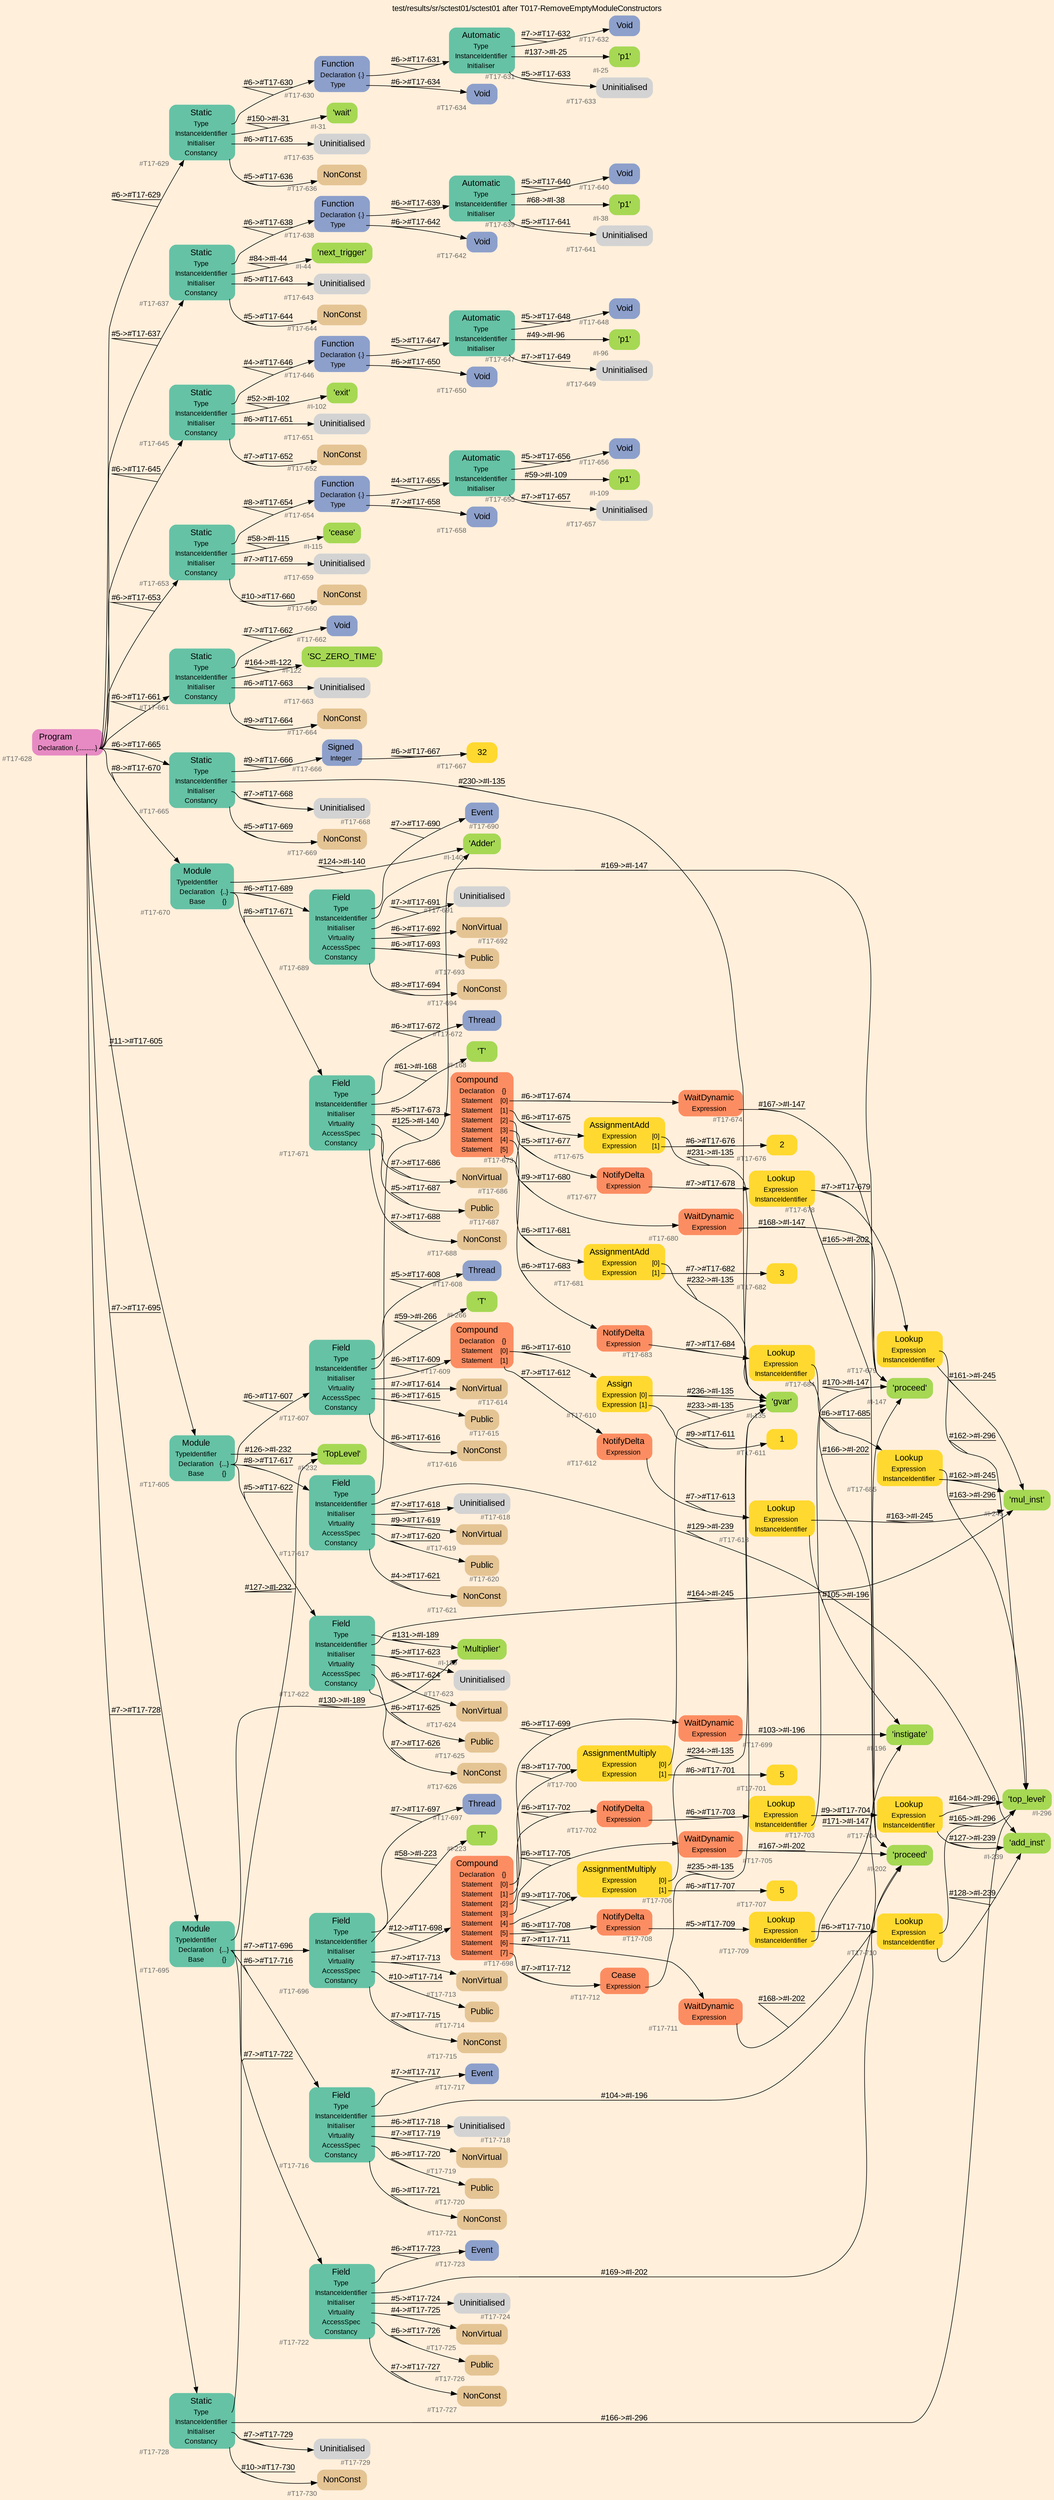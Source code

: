 digraph "test/results/sr/sctest01/sctest01 after T017-RemoveEmptyModuleConstructors" {
label = "test/results/sr/sctest01/sctest01 after T017-RemoveEmptyModuleConstructors"
labelloc = t
graph [
    rankdir = "LR"
    ranksep = 0.3
    bgcolor = antiquewhite1
    color = black
    fontcolor = black
    fontname = "Arial"
];
node [
    fontname = "Arial"
];
edge [
    fontname = "Arial"
];

// -------------------- node figure --------------------
// -------- block #T17-628 ----------
"#T17-628" [
    fillcolor = "/set28/4"
    xlabel = "#T17-628"
    fontsize = "12"
    fontcolor = grey40
    shape = "plaintext"
    label = <<TABLE BORDER="0" CELLBORDER="0" CELLSPACING="0">
     <TR><TD><FONT COLOR="black" POINT-SIZE="15">Program</FONT></TD></TR>
     <TR><TD><FONT COLOR="black" POINT-SIZE="12">Declaration</FONT></TD><TD PORT="port0"><FONT COLOR="black" POINT-SIZE="12">{..........}</FONT></TD></TR>
    </TABLE>>
    style = "rounded,filled"
];

// -------- block #T17-629 ----------
"#T17-629" [
    fillcolor = "/set28/1"
    xlabel = "#T17-629"
    fontsize = "12"
    fontcolor = grey40
    shape = "plaintext"
    label = <<TABLE BORDER="0" CELLBORDER="0" CELLSPACING="0">
     <TR><TD><FONT COLOR="black" POINT-SIZE="15">Static</FONT></TD></TR>
     <TR><TD><FONT COLOR="black" POINT-SIZE="12">Type</FONT></TD><TD PORT="port0"></TD></TR>
     <TR><TD><FONT COLOR="black" POINT-SIZE="12">InstanceIdentifier</FONT></TD><TD PORT="port1"></TD></TR>
     <TR><TD><FONT COLOR="black" POINT-SIZE="12">Initialiser</FONT></TD><TD PORT="port2"></TD></TR>
     <TR><TD><FONT COLOR="black" POINT-SIZE="12">Constancy</FONT></TD><TD PORT="port3"></TD></TR>
    </TABLE>>
    style = "rounded,filled"
];

// -------- block #T17-630 ----------
"#T17-630" [
    fillcolor = "/set28/3"
    xlabel = "#T17-630"
    fontsize = "12"
    fontcolor = grey40
    shape = "plaintext"
    label = <<TABLE BORDER="0" CELLBORDER="0" CELLSPACING="0">
     <TR><TD><FONT COLOR="black" POINT-SIZE="15">Function</FONT></TD></TR>
     <TR><TD><FONT COLOR="black" POINT-SIZE="12">Declaration</FONT></TD><TD PORT="port0"><FONT COLOR="black" POINT-SIZE="12">{.}</FONT></TD></TR>
     <TR><TD><FONT COLOR="black" POINT-SIZE="12">Type</FONT></TD><TD PORT="port1"></TD></TR>
    </TABLE>>
    style = "rounded,filled"
];

// -------- block #T17-631 ----------
"#T17-631" [
    fillcolor = "/set28/1"
    xlabel = "#T17-631"
    fontsize = "12"
    fontcolor = grey40
    shape = "plaintext"
    label = <<TABLE BORDER="0" CELLBORDER="0" CELLSPACING="0">
     <TR><TD><FONT COLOR="black" POINT-SIZE="15">Automatic</FONT></TD></TR>
     <TR><TD><FONT COLOR="black" POINT-SIZE="12">Type</FONT></TD><TD PORT="port0"></TD></TR>
     <TR><TD><FONT COLOR="black" POINT-SIZE="12">InstanceIdentifier</FONT></TD><TD PORT="port1"></TD></TR>
     <TR><TD><FONT COLOR="black" POINT-SIZE="12">Initialiser</FONT></TD><TD PORT="port2"></TD></TR>
    </TABLE>>
    style = "rounded,filled"
];

// -------- block #T17-632 ----------
"#T17-632" [
    fillcolor = "/set28/3"
    xlabel = "#T17-632"
    fontsize = "12"
    fontcolor = grey40
    shape = "plaintext"
    label = <<TABLE BORDER="0" CELLBORDER="0" CELLSPACING="0">
     <TR><TD><FONT COLOR="black" POINT-SIZE="15">Void</FONT></TD></TR>
    </TABLE>>
    style = "rounded,filled"
];

// -------- block #I-25 ----------
"#I-25" [
    fillcolor = "/set28/5"
    xlabel = "#I-25"
    fontsize = "12"
    fontcolor = grey40
    shape = "plaintext"
    label = <<TABLE BORDER="0" CELLBORDER="0" CELLSPACING="0">
     <TR><TD><FONT COLOR="black" POINT-SIZE="15">'p1'</FONT></TD></TR>
    </TABLE>>
    style = "rounded,filled"
];

// -------- block #T17-633 ----------
"#T17-633" [
    xlabel = "#T17-633"
    fontsize = "12"
    fontcolor = grey40
    shape = "plaintext"
    label = <<TABLE BORDER="0" CELLBORDER="0" CELLSPACING="0">
     <TR><TD><FONT COLOR="black" POINT-SIZE="15">Uninitialised</FONT></TD></TR>
    </TABLE>>
    style = "rounded,filled"
];

// -------- block #T17-634 ----------
"#T17-634" [
    fillcolor = "/set28/3"
    xlabel = "#T17-634"
    fontsize = "12"
    fontcolor = grey40
    shape = "plaintext"
    label = <<TABLE BORDER="0" CELLBORDER="0" CELLSPACING="0">
     <TR><TD><FONT COLOR="black" POINT-SIZE="15">Void</FONT></TD></TR>
    </TABLE>>
    style = "rounded,filled"
];

// -------- block #I-31 ----------
"#I-31" [
    fillcolor = "/set28/5"
    xlabel = "#I-31"
    fontsize = "12"
    fontcolor = grey40
    shape = "plaintext"
    label = <<TABLE BORDER="0" CELLBORDER="0" CELLSPACING="0">
     <TR><TD><FONT COLOR="black" POINT-SIZE="15">'wait'</FONT></TD></TR>
    </TABLE>>
    style = "rounded,filled"
];

// -------- block #T17-635 ----------
"#T17-635" [
    xlabel = "#T17-635"
    fontsize = "12"
    fontcolor = grey40
    shape = "plaintext"
    label = <<TABLE BORDER="0" CELLBORDER="0" CELLSPACING="0">
     <TR><TD><FONT COLOR="black" POINT-SIZE="15">Uninitialised</FONT></TD></TR>
    </TABLE>>
    style = "rounded,filled"
];

// -------- block #T17-636 ----------
"#T17-636" [
    fillcolor = "/set28/7"
    xlabel = "#T17-636"
    fontsize = "12"
    fontcolor = grey40
    shape = "plaintext"
    label = <<TABLE BORDER="0" CELLBORDER="0" CELLSPACING="0">
     <TR><TD><FONT COLOR="black" POINT-SIZE="15">NonConst</FONT></TD></TR>
    </TABLE>>
    style = "rounded,filled"
];

// -------- block #T17-637 ----------
"#T17-637" [
    fillcolor = "/set28/1"
    xlabel = "#T17-637"
    fontsize = "12"
    fontcolor = grey40
    shape = "plaintext"
    label = <<TABLE BORDER="0" CELLBORDER="0" CELLSPACING="0">
     <TR><TD><FONT COLOR="black" POINT-SIZE="15">Static</FONT></TD></TR>
     <TR><TD><FONT COLOR="black" POINT-SIZE="12">Type</FONT></TD><TD PORT="port0"></TD></TR>
     <TR><TD><FONT COLOR="black" POINT-SIZE="12">InstanceIdentifier</FONT></TD><TD PORT="port1"></TD></TR>
     <TR><TD><FONT COLOR="black" POINT-SIZE="12">Initialiser</FONT></TD><TD PORT="port2"></TD></TR>
     <TR><TD><FONT COLOR="black" POINT-SIZE="12">Constancy</FONT></TD><TD PORT="port3"></TD></TR>
    </TABLE>>
    style = "rounded,filled"
];

// -------- block #T17-638 ----------
"#T17-638" [
    fillcolor = "/set28/3"
    xlabel = "#T17-638"
    fontsize = "12"
    fontcolor = grey40
    shape = "plaintext"
    label = <<TABLE BORDER="0" CELLBORDER="0" CELLSPACING="0">
     <TR><TD><FONT COLOR="black" POINT-SIZE="15">Function</FONT></TD></TR>
     <TR><TD><FONT COLOR="black" POINT-SIZE="12">Declaration</FONT></TD><TD PORT="port0"><FONT COLOR="black" POINT-SIZE="12">{.}</FONT></TD></TR>
     <TR><TD><FONT COLOR="black" POINT-SIZE="12">Type</FONT></TD><TD PORT="port1"></TD></TR>
    </TABLE>>
    style = "rounded,filled"
];

// -------- block #T17-639 ----------
"#T17-639" [
    fillcolor = "/set28/1"
    xlabel = "#T17-639"
    fontsize = "12"
    fontcolor = grey40
    shape = "plaintext"
    label = <<TABLE BORDER="0" CELLBORDER="0" CELLSPACING="0">
     <TR><TD><FONT COLOR="black" POINT-SIZE="15">Automatic</FONT></TD></TR>
     <TR><TD><FONT COLOR="black" POINT-SIZE="12">Type</FONT></TD><TD PORT="port0"></TD></TR>
     <TR><TD><FONT COLOR="black" POINT-SIZE="12">InstanceIdentifier</FONT></TD><TD PORT="port1"></TD></TR>
     <TR><TD><FONT COLOR="black" POINT-SIZE="12">Initialiser</FONT></TD><TD PORT="port2"></TD></TR>
    </TABLE>>
    style = "rounded,filled"
];

// -------- block #T17-640 ----------
"#T17-640" [
    fillcolor = "/set28/3"
    xlabel = "#T17-640"
    fontsize = "12"
    fontcolor = grey40
    shape = "plaintext"
    label = <<TABLE BORDER="0" CELLBORDER="0" CELLSPACING="0">
     <TR><TD><FONT COLOR="black" POINT-SIZE="15">Void</FONT></TD></TR>
    </TABLE>>
    style = "rounded,filled"
];

// -------- block #I-38 ----------
"#I-38" [
    fillcolor = "/set28/5"
    xlabel = "#I-38"
    fontsize = "12"
    fontcolor = grey40
    shape = "plaintext"
    label = <<TABLE BORDER="0" CELLBORDER="0" CELLSPACING="0">
     <TR><TD><FONT COLOR="black" POINT-SIZE="15">'p1'</FONT></TD></TR>
    </TABLE>>
    style = "rounded,filled"
];

// -------- block #T17-641 ----------
"#T17-641" [
    xlabel = "#T17-641"
    fontsize = "12"
    fontcolor = grey40
    shape = "plaintext"
    label = <<TABLE BORDER="0" CELLBORDER="0" CELLSPACING="0">
     <TR><TD><FONT COLOR="black" POINT-SIZE="15">Uninitialised</FONT></TD></TR>
    </TABLE>>
    style = "rounded,filled"
];

// -------- block #T17-642 ----------
"#T17-642" [
    fillcolor = "/set28/3"
    xlabel = "#T17-642"
    fontsize = "12"
    fontcolor = grey40
    shape = "plaintext"
    label = <<TABLE BORDER="0" CELLBORDER="0" CELLSPACING="0">
     <TR><TD><FONT COLOR="black" POINT-SIZE="15">Void</FONT></TD></TR>
    </TABLE>>
    style = "rounded,filled"
];

// -------- block #I-44 ----------
"#I-44" [
    fillcolor = "/set28/5"
    xlabel = "#I-44"
    fontsize = "12"
    fontcolor = grey40
    shape = "plaintext"
    label = <<TABLE BORDER="0" CELLBORDER="0" CELLSPACING="0">
     <TR><TD><FONT COLOR="black" POINT-SIZE="15">'next_trigger'</FONT></TD></TR>
    </TABLE>>
    style = "rounded,filled"
];

// -------- block #T17-643 ----------
"#T17-643" [
    xlabel = "#T17-643"
    fontsize = "12"
    fontcolor = grey40
    shape = "plaintext"
    label = <<TABLE BORDER="0" CELLBORDER="0" CELLSPACING="0">
     <TR><TD><FONT COLOR="black" POINT-SIZE="15">Uninitialised</FONT></TD></TR>
    </TABLE>>
    style = "rounded,filled"
];

// -------- block #T17-644 ----------
"#T17-644" [
    fillcolor = "/set28/7"
    xlabel = "#T17-644"
    fontsize = "12"
    fontcolor = grey40
    shape = "plaintext"
    label = <<TABLE BORDER="0" CELLBORDER="0" CELLSPACING="0">
     <TR><TD><FONT COLOR="black" POINT-SIZE="15">NonConst</FONT></TD></TR>
    </TABLE>>
    style = "rounded,filled"
];

// -------- block #T17-645 ----------
"#T17-645" [
    fillcolor = "/set28/1"
    xlabel = "#T17-645"
    fontsize = "12"
    fontcolor = grey40
    shape = "plaintext"
    label = <<TABLE BORDER="0" CELLBORDER="0" CELLSPACING="0">
     <TR><TD><FONT COLOR="black" POINT-SIZE="15">Static</FONT></TD></TR>
     <TR><TD><FONT COLOR="black" POINT-SIZE="12">Type</FONT></TD><TD PORT="port0"></TD></TR>
     <TR><TD><FONT COLOR="black" POINT-SIZE="12">InstanceIdentifier</FONT></TD><TD PORT="port1"></TD></TR>
     <TR><TD><FONT COLOR="black" POINT-SIZE="12">Initialiser</FONT></TD><TD PORT="port2"></TD></TR>
     <TR><TD><FONT COLOR="black" POINT-SIZE="12">Constancy</FONT></TD><TD PORT="port3"></TD></TR>
    </TABLE>>
    style = "rounded,filled"
];

// -------- block #T17-646 ----------
"#T17-646" [
    fillcolor = "/set28/3"
    xlabel = "#T17-646"
    fontsize = "12"
    fontcolor = grey40
    shape = "plaintext"
    label = <<TABLE BORDER="0" CELLBORDER="0" CELLSPACING="0">
     <TR><TD><FONT COLOR="black" POINT-SIZE="15">Function</FONT></TD></TR>
     <TR><TD><FONT COLOR="black" POINT-SIZE="12">Declaration</FONT></TD><TD PORT="port0"><FONT COLOR="black" POINT-SIZE="12">{.}</FONT></TD></TR>
     <TR><TD><FONT COLOR="black" POINT-SIZE="12">Type</FONT></TD><TD PORT="port1"></TD></TR>
    </TABLE>>
    style = "rounded,filled"
];

// -------- block #T17-647 ----------
"#T17-647" [
    fillcolor = "/set28/1"
    xlabel = "#T17-647"
    fontsize = "12"
    fontcolor = grey40
    shape = "plaintext"
    label = <<TABLE BORDER="0" CELLBORDER="0" CELLSPACING="0">
     <TR><TD><FONT COLOR="black" POINT-SIZE="15">Automatic</FONT></TD></TR>
     <TR><TD><FONT COLOR="black" POINT-SIZE="12">Type</FONT></TD><TD PORT="port0"></TD></TR>
     <TR><TD><FONT COLOR="black" POINT-SIZE="12">InstanceIdentifier</FONT></TD><TD PORT="port1"></TD></TR>
     <TR><TD><FONT COLOR="black" POINT-SIZE="12">Initialiser</FONT></TD><TD PORT="port2"></TD></TR>
    </TABLE>>
    style = "rounded,filled"
];

// -------- block #T17-648 ----------
"#T17-648" [
    fillcolor = "/set28/3"
    xlabel = "#T17-648"
    fontsize = "12"
    fontcolor = grey40
    shape = "plaintext"
    label = <<TABLE BORDER="0" CELLBORDER="0" CELLSPACING="0">
     <TR><TD><FONT COLOR="black" POINT-SIZE="15">Void</FONT></TD></TR>
    </TABLE>>
    style = "rounded,filled"
];

// -------- block #I-96 ----------
"#I-96" [
    fillcolor = "/set28/5"
    xlabel = "#I-96"
    fontsize = "12"
    fontcolor = grey40
    shape = "plaintext"
    label = <<TABLE BORDER="0" CELLBORDER="0" CELLSPACING="0">
     <TR><TD><FONT COLOR="black" POINT-SIZE="15">'p1'</FONT></TD></TR>
    </TABLE>>
    style = "rounded,filled"
];

// -------- block #T17-649 ----------
"#T17-649" [
    xlabel = "#T17-649"
    fontsize = "12"
    fontcolor = grey40
    shape = "plaintext"
    label = <<TABLE BORDER="0" CELLBORDER="0" CELLSPACING="0">
     <TR><TD><FONT COLOR="black" POINT-SIZE="15">Uninitialised</FONT></TD></TR>
    </TABLE>>
    style = "rounded,filled"
];

// -------- block #T17-650 ----------
"#T17-650" [
    fillcolor = "/set28/3"
    xlabel = "#T17-650"
    fontsize = "12"
    fontcolor = grey40
    shape = "plaintext"
    label = <<TABLE BORDER="0" CELLBORDER="0" CELLSPACING="0">
     <TR><TD><FONT COLOR="black" POINT-SIZE="15">Void</FONT></TD></TR>
    </TABLE>>
    style = "rounded,filled"
];

// -------- block #I-102 ----------
"#I-102" [
    fillcolor = "/set28/5"
    xlabel = "#I-102"
    fontsize = "12"
    fontcolor = grey40
    shape = "plaintext"
    label = <<TABLE BORDER="0" CELLBORDER="0" CELLSPACING="0">
     <TR><TD><FONT COLOR="black" POINT-SIZE="15">'exit'</FONT></TD></TR>
    </TABLE>>
    style = "rounded,filled"
];

// -------- block #T17-651 ----------
"#T17-651" [
    xlabel = "#T17-651"
    fontsize = "12"
    fontcolor = grey40
    shape = "plaintext"
    label = <<TABLE BORDER="0" CELLBORDER="0" CELLSPACING="0">
     <TR><TD><FONT COLOR="black" POINT-SIZE="15">Uninitialised</FONT></TD></TR>
    </TABLE>>
    style = "rounded,filled"
];

// -------- block #T17-652 ----------
"#T17-652" [
    fillcolor = "/set28/7"
    xlabel = "#T17-652"
    fontsize = "12"
    fontcolor = grey40
    shape = "plaintext"
    label = <<TABLE BORDER="0" CELLBORDER="0" CELLSPACING="0">
     <TR><TD><FONT COLOR="black" POINT-SIZE="15">NonConst</FONT></TD></TR>
    </TABLE>>
    style = "rounded,filled"
];

// -------- block #T17-653 ----------
"#T17-653" [
    fillcolor = "/set28/1"
    xlabel = "#T17-653"
    fontsize = "12"
    fontcolor = grey40
    shape = "plaintext"
    label = <<TABLE BORDER="0" CELLBORDER="0" CELLSPACING="0">
     <TR><TD><FONT COLOR="black" POINT-SIZE="15">Static</FONT></TD></TR>
     <TR><TD><FONT COLOR="black" POINT-SIZE="12">Type</FONT></TD><TD PORT="port0"></TD></TR>
     <TR><TD><FONT COLOR="black" POINT-SIZE="12">InstanceIdentifier</FONT></TD><TD PORT="port1"></TD></TR>
     <TR><TD><FONT COLOR="black" POINT-SIZE="12">Initialiser</FONT></TD><TD PORT="port2"></TD></TR>
     <TR><TD><FONT COLOR="black" POINT-SIZE="12">Constancy</FONT></TD><TD PORT="port3"></TD></TR>
    </TABLE>>
    style = "rounded,filled"
];

// -------- block #T17-654 ----------
"#T17-654" [
    fillcolor = "/set28/3"
    xlabel = "#T17-654"
    fontsize = "12"
    fontcolor = grey40
    shape = "plaintext"
    label = <<TABLE BORDER="0" CELLBORDER="0" CELLSPACING="0">
     <TR><TD><FONT COLOR="black" POINT-SIZE="15">Function</FONT></TD></TR>
     <TR><TD><FONT COLOR="black" POINT-SIZE="12">Declaration</FONT></TD><TD PORT="port0"><FONT COLOR="black" POINT-SIZE="12">{.}</FONT></TD></TR>
     <TR><TD><FONT COLOR="black" POINT-SIZE="12">Type</FONT></TD><TD PORT="port1"></TD></TR>
    </TABLE>>
    style = "rounded,filled"
];

// -------- block #T17-655 ----------
"#T17-655" [
    fillcolor = "/set28/1"
    xlabel = "#T17-655"
    fontsize = "12"
    fontcolor = grey40
    shape = "plaintext"
    label = <<TABLE BORDER="0" CELLBORDER="0" CELLSPACING="0">
     <TR><TD><FONT COLOR="black" POINT-SIZE="15">Automatic</FONT></TD></TR>
     <TR><TD><FONT COLOR="black" POINT-SIZE="12">Type</FONT></TD><TD PORT="port0"></TD></TR>
     <TR><TD><FONT COLOR="black" POINT-SIZE="12">InstanceIdentifier</FONT></TD><TD PORT="port1"></TD></TR>
     <TR><TD><FONT COLOR="black" POINT-SIZE="12">Initialiser</FONT></TD><TD PORT="port2"></TD></TR>
    </TABLE>>
    style = "rounded,filled"
];

// -------- block #T17-656 ----------
"#T17-656" [
    fillcolor = "/set28/3"
    xlabel = "#T17-656"
    fontsize = "12"
    fontcolor = grey40
    shape = "plaintext"
    label = <<TABLE BORDER="0" CELLBORDER="0" CELLSPACING="0">
     <TR><TD><FONT COLOR="black" POINT-SIZE="15">Void</FONT></TD></TR>
    </TABLE>>
    style = "rounded,filled"
];

// -------- block #I-109 ----------
"#I-109" [
    fillcolor = "/set28/5"
    xlabel = "#I-109"
    fontsize = "12"
    fontcolor = grey40
    shape = "plaintext"
    label = <<TABLE BORDER="0" CELLBORDER="0" CELLSPACING="0">
     <TR><TD><FONT COLOR="black" POINT-SIZE="15">'p1'</FONT></TD></TR>
    </TABLE>>
    style = "rounded,filled"
];

// -------- block #T17-657 ----------
"#T17-657" [
    xlabel = "#T17-657"
    fontsize = "12"
    fontcolor = grey40
    shape = "plaintext"
    label = <<TABLE BORDER="0" CELLBORDER="0" CELLSPACING="0">
     <TR><TD><FONT COLOR="black" POINT-SIZE="15">Uninitialised</FONT></TD></TR>
    </TABLE>>
    style = "rounded,filled"
];

// -------- block #T17-658 ----------
"#T17-658" [
    fillcolor = "/set28/3"
    xlabel = "#T17-658"
    fontsize = "12"
    fontcolor = grey40
    shape = "plaintext"
    label = <<TABLE BORDER="0" CELLBORDER="0" CELLSPACING="0">
     <TR><TD><FONT COLOR="black" POINT-SIZE="15">Void</FONT></TD></TR>
    </TABLE>>
    style = "rounded,filled"
];

// -------- block #I-115 ----------
"#I-115" [
    fillcolor = "/set28/5"
    xlabel = "#I-115"
    fontsize = "12"
    fontcolor = grey40
    shape = "plaintext"
    label = <<TABLE BORDER="0" CELLBORDER="0" CELLSPACING="0">
     <TR><TD><FONT COLOR="black" POINT-SIZE="15">'cease'</FONT></TD></TR>
    </TABLE>>
    style = "rounded,filled"
];

// -------- block #T17-659 ----------
"#T17-659" [
    xlabel = "#T17-659"
    fontsize = "12"
    fontcolor = grey40
    shape = "plaintext"
    label = <<TABLE BORDER="0" CELLBORDER="0" CELLSPACING="0">
     <TR><TD><FONT COLOR="black" POINT-SIZE="15">Uninitialised</FONT></TD></TR>
    </TABLE>>
    style = "rounded,filled"
];

// -------- block #T17-660 ----------
"#T17-660" [
    fillcolor = "/set28/7"
    xlabel = "#T17-660"
    fontsize = "12"
    fontcolor = grey40
    shape = "plaintext"
    label = <<TABLE BORDER="0" CELLBORDER="0" CELLSPACING="0">
     <TR><TD><FONT COLOR="black" POINT-SIZE="15">NonConst</FONT></TD></TR>
    </TABLE>>
    style = "rounded,filled"
];

// -------- block #T17-661 ----------
"#T17-661" [
    fillcolor = "/set28/1"
    xlabel = "#T17-661"
    fontsize = "12"
    fontcolor = grey40
    shape = "plaintext"
    label = <<TABLE BORDER="0" CELLBORDER="0" CELLSPACING="0">
     <TR><TD><FONT COLOR="black" POINT-SIZE="15">Static</FONT></TD></TR>
     <TR><TD><FONT COLOR="black" POINT-SIZE="12">Type</FONT></TD><TD PORT="port0"></TD></TR>
     <TR><TD><FONT COLOR="black" POINT-SIZE="12">InstanceIdentifier</FONT></TD><TD PORT="port1"></TD></TR>
     <TR><TD><FONT COLOR="black" POINT-SIZE="12">Initialiser</FONT></TD><TD PORT="port2"></TD></TR>
     <TR><TD><FONT COLOR="black" POINT-SIZE="12">Constancy</FONT></TD><TD PORT="port3"></TD></TR>
    </TABLE>>
    style = "rounded,filled"
];

// -------- block #T17-662 ----------
"#T17-662" [
    fillcolor = "/set28/3"
    xlabel = "#T17-662"
    fontsize = "12"
    fontcolor = grey40
    shape = "plaintext"
    label = <<TABLE BORDER="0" CELLBORDER="0" CELLSPACING="0">
     <TR><TD><FONT COLOR="black" POINT-SIZE="15">Void</FONT></TD></TR>
    </TABLE>>
    style = "rounded,filled"
];

// -------- block #I-122 ----------
"#I-122" [
    fillcolor = "/set28/5"
    xlabel = "#I-122"
    fontsize = "12"
    fontcolor = grey40
    shape = "plaintext"
    label = <<TABLE BORDER="0" CELLBORDER="0" CELLSPACING="0">
     <TR><TD><FONT COLOR="black" POINT-SIZE="15">'SC_ZERO_TIME'</FONT></TD></TR>
    </TABLE>>
    style = "rounded,filled"
];

// -------- block #T17-663 ----------
"#T17-663" [
    xlabel = "#T17-663"
    fontsize = "12"
    fontcolor = grey40
    shape = "plaintext"
    label = <<TABLE BORDER="0" CELLBORDER="0" CELLSPACING="0">
     <TR><TD><FONT COLOR="black" POINT-SIZE="15">Uninitialised</FONT></TD></TR>
    </TABLE>>
    style = "rounded,filled"
];

// -------- block #T17-664 ----------
"#T17-664" [
    fillcolor = "/set28/7"
    xlabel = "#T17-664"
    fontsize = "12"
    fontcolor = grey40
    shape = "plaintext"
    label = <<TABLE BORDER="0" CELLBORDER="0" CELLSPACING="0">
     <TR><TD><FONT COLOR="black" POINT-SIZE="15">NonConst</FONT></TD></TR>
    </TABLE>>
    style = "rounded,filled"
];

// -------- block #T17-665 ----------
"#T17-665" [
    fillcolor = "/set28/1"
    xlabel = "#T17-665"
    fontsize = "12"
    fontcolor = grey40
    shape = "plaintext"
    label = <<TABLE BORDER="0" CELLBORDER="0" CELLSPACING="0">
     <TR><TD><FONT COLOR="black" POINT-SIZE="15">Static</FONT></TD></TR>
     <TR><TD><FONT COLOR="black" POINT-SIZE="12">Type</FONT></TD><TD PORT="port0"></TD></TR>
     <TR><TD><FONT COLOR="black" POINT-SIZE="12">InstanceIdentifier</FONT></TD><TD PORT="port1"></TD></TR>
     <TR><TD><FONT COLOR="black" POINT-SIZE="12">Initialiser</FONT></TD><TD PORT="port2"></TD></TR>
     <TR><TD><FONT COLOR="black" POINT-SIZE="12">Constancy</FONT></TD><TD PORT="port3"></TD></TR>
    </TABLE>>
    style = "rounded,filled"
];

// -------- block #T17-666 ----------
"#T17-666" [
    fillcolor = "/set28/3"
    xlabel = "#T17-666"
    fontsize = "12"
    fontcolor = grey40
    shape = "plaintext"
    label = <<TABLE BORDER="0" CELLBORDER="0" CELLSPACING="0">
     <TR><TD><FONT COLOR="black" POINT-SIZE="15">Signed</FONT></TD></TR>
     <TR><TD><FONT COLOR="black" POINT-SIZE="12">Integer</FONT></TD><TD PORT="port0"></TD></TR>
    </TABLE>>
    style = "rounded,filled"
];

// -------- block #T17-667 ----------
"#T17-667" [
    fillcolor = "/set28/6"
    xlabel = "#T17-667"
    fontsize = "12"
    fontcolor = grey40
    shape = "plaintext"
    label = <<TABLE BORDER="0" CELLBORDER="0" CELLSPACING="0">
     <TR><TD><FONT COLOR="black" POINT-SIZE="15">32</FONT></TD></TR>
    </TABLE>>
    style = "rounded,filled"
];

// -------- block #I-135 ----------
"#I-135" [
    fillcolor = "/set28/5"
    xlabel = "#I-135"
    fontsize = "12"
    fontcolor = grey40
    shape = "plaintext"
    label = <<TABLE BORDER="0" CELLBORDER="0" CELLSPACING="0">
     <TR><TD><FONT COLOR="black" POINT-SIZE="15">'gvar'</FONT></TD></TR>
    </TABLE>>
    style = "rounded,filled"
];

// -------- block #T17-668 ----------
"#T17-668" [
    xlabel = "#T17-668"
    fontsize = "12"
    fontcolor = grey40
    shape = "plaintext"
    label = <<TABLE BORDER="0" CELLBORDER="0" CELLSPACING="0">
     <TR><TD><FONT COLOR="black" POINT-SIZE="15">Uninitialised</FONT></TD></TR>
    </TABLE>>
    style = "rounded,filled"
];

// -------- block #T17-669 ----------
"#T17-669" [
    fillcolor = "/set28/7"
    xlabel = "#T17-669"
    fontsize = "12"
    fontcolor = grey40
    shape = "plaintext"
    label = <<TABLE BORDER="0" CELLBORDER="0" CELLSPACING="0">
     <TR><TD><FONT COLOR="black" POINT-SIZE="15">NonConst</FONT></TD></TR>
    </TABLE>>
    style = "rounded,filled"
];

// -------- block #T17-670 ----------
"#T17-670" [
    fillcolor = "/set28/1"
    xlabel = "#T17-670"
    fontsize = "12"
    fontcolor = grey40
    shape = "plaintext"
    label = <<TABLE BORDER="0" CELLBORDER="0" CELLSPACING="0">
     <TR><TD><FONT COLOR="black" POINT-SIZE="15">Module</FONT></TD></TR>
     <TR><TD><FONT COLOR="black" POINT-SIZE="12">TypeIdentifier</FONT></TD><TD PORT="port0"></TD></TR>
     <TR><TD><FONT COLOR="black" POINT-SIZE="12">Declaration</FONT></TD><TD PORT="port1"><FONT COLOR="black" POINT-SIZE="12">{..}</FONT></TD></TR>
     <TR><TD><FONT COLOR="black" POINT-SIZE="12">Base</FONT></TD><TD PORT="port2"><FONT COLOR="black" POINT-SIZE="12">{}</FONT></TD></TR>
    </TABLE>>
    style = "rounded,filled"
];

// -------- block #I-140 ----------
"#I-140" [
    fillcolor = "/set28/5"
    xlabel = "#I-140"
    fontsize = "12"
    fontcolor = grey40
    shape = "plaintext"
    label = <<TABLE BORDER="0" CELLBORDER="0" CELLSPACING="0">
     <TR><TD><FONT COLOR="black" POINT-SIZE="15">'Adder'</FONT></TD></TR>
    </TABLE>>
    style = "rounded,filled"
];

// -------- block #T17-671 ----------
"#T17-671" [
    fillcolor = "/set28/1"
    xlabel = "#T17-671"
    fontsize = "12"
    fontcolor = grey40
    shape = "plaintext"
    label = <<TABLE BORDER="0" CELLBORDER="0" CELLSPACING="0">
     <TR><TD><FONT COLOR="black" POINT-SIZE="15">Field</FONT></TD></TR>
     <TR><TD><FONT COLOR="black" POINT-SIZE="12">Type</FONT></TD><TD PORT="port0"></TD></TR>
     <TR><TD><FONT COLOR="black" POINT-SIZE="12">InstanceIdentifier</FONT></TD><TD PORT="port1"></TD></TR>
     <TR><TD><FONT COLOR="black" POINT-SIZE="12">Initialiser</FONT></TD><TD PORT="port2"></TD></TR>
     <TR><TD><FONT COLOR="black" POINT-SIZE="12">Virtuality</FONT></TD><TD PORT="port3"></TD></TR>
     <TR><TD><FONT COLOR="black" POINT-SIZE="12">AccessSpec</FONT></TD><TD PORT="port4"></TD></TR>
     <TR><TD><FONT COLOR="black" POINT-SIZE="12">Constancy</FONT></TD><TD PORT="port5"></TD></TR>
    </TABLE>>
    style = "rounded,filled"
];

// -------- block #T17-672 ----------
"#T17-672" [
    fillcolor = "/set28/3"
    xlabel = "#T17-672"
    fontsize = "12"
    fontcolor = grey40
    shape = "plaintext"
    label = <<TABLE BORDER="0" CELLBORDER="0" CELLSPACING="0">
     <TR><TD><FONT COLOR="black" POINT-SIZE="15">Thread</FONT></TD></TR>
    </TABLE>>
    style = "rounded,filled"
];

// -------- block #I-168 ----------
"#I-168" [
    fillcolor = "/set28/5"
    xlabel = "#I-168"
    fontsize = "12"
    fontcolor = grey40
    shape = "plaintext"
    label = <<TABLE BORDER="0" CELLBORDER="0" CELLSPACING="0">
     <TR><TD><FONT COLOR="black" POINT-SIZE="15">'T'</FONT></TD></TR>
    </TABLE>>
    style = "rounded,filled"
];

// -------- block #T17-673 ----------
"#T17-673" [
    fillcolor = "/set28/2"
    xlabel = "#T17-673"
    fontsize = "12"
    fontcolor = grey40
    shape = "plaintext"
    label = <<TABLE BORDER="0" CELLBORDER="0" CELLSPACING="0">
     <TR><TD><FONT COLOR="black" POINT-SIZE="15">Compound</FONT></TD></TR>
     <TR><TD><FONT COLOR="black" POINT-SIZE="12">Declaration</FONT></TD><TD PORT="port0"><FONT COLOR="black" POINT-SIZE="12">{}</FONT></TD></TR>
     <TR><TD><FONT COLOR="black" POINT-SIZE="12">Statement</FONT></TD><TD PORT="port1"><FONT COLOR="black" POINT-SIZE="12">[0]</FONT></TD></TR>
     <TR><TD><FONT COLOR="black" POINT-SIZE="12">Statement</FONT></TD><TD PORT="port2"><FONT COLOR="black" POINT-SIZE="12">[1]</FONT></TD></TR>
     <TR><TD><FONT COLOR="black" POINT-SIZE="12">Statement</FONT></TD><TD PORT="port3"><FONT COLOR="black" POINT-SIZE="12">[2]</FONT></TD></TR>
     <TR><TD><FONT COLOR="black" POINT-SIZE="12">Statement</FONT></TD><TD PORT="port4"><FONT COLOR="black" POINT-SIZE="12">[3]</FONT></TD></TR>
     <TR><TD><FONT COLOR="black" POINT-SIZE="12">Statement</FONT></TD><TD PORT="port5"><FONT COLOR="black" POINT-SIZE="12">[4]</FONT></TD></TR>
     <TR><TD><FONT COLOR="black" POINT-SIZE="12">Statement</FONT></TD><TD PORT="port6"><FONT COLOR="black" POINT-SIZE="12">[5]</FONT></TD></TR>
    </TABLE>>
    style = "rounded,filled"
];

// -------- block #T17-674 ----------
"#T17-674" [
    fillcolor = "/set28/2"
    xlabel = "#T17-674"
    fontsize = "12"
    fontcolor = grey40
    shape = "plaintext"
    label = <<TABLE BORDER="0" CELLBORDER="0" CELLSPACING="0">
     <TR><TD><FONT COLOR="black" POINT-SIZE="15">WaitDynamic</FONT></TD></TR>
     <TR><TD><FONT COLOR="black" POINT-SIZE="12">Expression</FONT></TD><TD PORT="port0"></TD></TR>
    </TABLE>>
    style = "rounded,filled"
];

// -------- block #I-147 ----------
"#I-147" [
    fillcolor = "/set28/5"
    xlabel = "#I-147"
    fontsize = "12"
    fontcolor = grey40
    shape = "plaintext"
    label = <<TABLE BORDER="0" CELLBORDER="0" CELLSPACING="0">
     <TR><TD><FONT COLOR="black" POINT-SIZE="15">'proceed'</FONT></TD></TR>
    </TABLE>>
    style = "rounded,filled"
];

// -------- block #T17-675 ----------
"#T17-675" [
    fillcolor = "/set28/6"
    xlabel = "#T17-675"
    fontsize = "12"
    fontcolor = grey40
    shape = "plaintext"
    label = <<TABLE BORDER="0" CELLBORDER="0" CELLSPACING="0">
     <TR><TD><FONT COLOR="black" POINT-SIZE="15">AssignmentAdd</FONT></TD></TR>
     <TR><TD><FONT COLOR="black" POINT-SIZE="12">Expression</FONT></TD><TD PORT="port0"><FONT COLOR="black" POINT-SIZE="12">[0]</FONT></TD></TR>
     <TR><TD><FONT COLOR="black" POINT-SIZE="12">Expression</FONT></TD><TD PORT="port1"><FONT COLOR="black" POINT-SIZE="12">[1]</FONT></TD></TR>
    </TABLE>>
    style = "rounded,filled"
];

// -------- block #T17-676 ----------
"#T17-676" [
    fillcolor = "/set28/6"
    xlabel = "#T17-676"
    fontsize = "12"
    fontcolor = grey40
    shape = "plaintext"
    label = <<TABLE BORDER="0" CELLBORDER="0" CELLSPACING="0">
     <TR><TD><FONT COLOR="black" POINT-SIZE="15">2</FONT></TD></TR>
    </TABLE>>
    style = "rounded,filled"
];

// -------- block #T17-677 ----------
"#T17-677" [
    fillcolor = "/set28/2"
    xlabel = "#T17-677"
    fontsize = "12"
    fontcolor = grey40
    shape = "plaintext"
    label = <<TABLE BORDER="0" CELLBORDER="0" CELLSPACING="0">
     <TR><TD><FONT COLOR="black" POINT-SIZE="15">NotifyDelta</FONT></TD></TR>
     <TR><TD><FONT COLOR="black" POINT-SIZE="12">Expression</FONT></TD><TD PORT="port0"></TD></TR>
    </TABLE>>
    style = "rounded,filled"
];

// -------- block #T17-678 ----------
"#T17-678" [
    fillcolor = "/set28/6"
    xlabel = "#T17-678"
    fontsize = "12"
    fontcolor = grey40
    shape = "plaintext"
    label = <<TABLE BORDER="0" CELLBORDER="0" CELLSPACING="0">
     <TR><TD><FONT COLOR="black" POINT-SIZE="15">Lookup</FONT></TD></TR>
     <TR><TD><FONT COLOR="black" POINT-SIZE="12">Expression</FONT></TD><TD PORT="port0"></TD></TR>
     <TR><TD><FONT COLOR="black" POINT-SIZE="12">InstanceIdentifier</FONT></TD><TD PORT="port1"></TD></TR>
    </TABLE>>
    style = "rounded,filled"
];

// -------- block #T17-679 ----------
"#T17-679" [
    fillcolor = "/set28/6"
    xlabel = "#T17-679"
    fontsize = "12"
    fontcolor = grey40
    shape = "plaintext"
    label = <<TABLE BORDER="0" CELLBORDER="0" CELLSPACING="0">
     <TR><TD><FONT COLOR="black" POINT-SIZE="15">Lookup</FONT></TD></TR>
     <TR><TD><FONT COLOR="black" POINT-SIZE="12">Expression</FONT></TD><TD PORT="port0"></TD></TR>
     <TR><TD><FONT COLOR="black" POINT-SIZE="12">InstanceIdentifier</FONT></TD><TD PORT="port1"></TD></TR>
    </TABLE>>
    style = "rounded,filled"
];

// -------- block #I-296 ----------
"#I-296" [
    fillcolor = "/set28/5"
    xlabel = "#I-296"
    fontsize = "12"
    fontcolor = grey40
    shape = "plaintext"
    label = <<TABLE BORDER="0" CELLBORDER="0" CELLSPACING="0">
     <TR><TD><FONT COLOR="black" POINT-SIZE="15">'top_level'</FONT></TD></TR>
    </TABLE>>
    style = "rounded,filled"
];

// -------- block #I-245 ----------
"#I-245" [
    fillcolor = "/set28/5"
    xlabel = "#I-245"
    fontsize = "12"
    fontcolor = grey40
    shape = "plaintext"
    label = <<TABLE BORDER="0" CELLBORDER="0" CELLSPACING="0">
     <TR><TD><FONT COLOR="black" POINT-SIZE="15">'mul_inst'</FONT></TD></TR>
    </TABLE>>
    style = "rounded,filled"
];

// -------- block #I-202 ----------
"#I-202" [
    fillcolor = "/set28/5"
    xlabel = "#I-202"
    fontsize = "12"
    fontcolor = grey40
    shape = "plaintext"
    label = <<TABLE BORDER="0" CELLBORDER="0" CELLSPACING="0">
     <TR><TD><FONT COLOR="black" POINT-SIZE="15">'proceed'</FONT></TD></TR>
    </TABLE>>
    style = "rounded,filled"
];

// -------- block #T17-680 ----------
"#T17-680" [
    fillcolor = "/set28/2"
    xlabel = "#T17-680"
    fontsize = "12"
    fontcolor = grey40
    shape = "plaintext"
    label = <<TABLE BORDER="0" CELLBORDER="0" CELLSPACING="0">
     <TR><TD><FONT COLOR="black" POINT-SIZE="15">WaitDynamic</FONT></TD></TR>
     <TR><TD><FONT COLOR="black" POINT-SIZE="12">Expression</FONT></TD><TD PORT="port0"></TD></TR>
    </TABLE>>
    style = "rounded,filled"
];

// -------- block #T17-681 ----------
"#T17-681" [
    fillcolor = "/set28/6"
    xlabel = "#T17-681"
    fontsize = "12"
    fontcolor = grey40
    shape = "plaintext"
    label = <<TABLE BORDER="0" CELLBORDER="0" CELLSPACING="0">
     <TR><TD><FONT COLOR="black" POINT-SIZE="15">AssignmentAdd</FONT></TD></TR>
     <TR><TD><FONT COLOR="black" POINT-SIZE="12">Expression</FONT></TD><TD PORT="port0"><FONT COLOR="black" POINT-SIZE="12">[0]</FONT></TD></TR>
     <TR><TD><FONT COLOR="black" POINT-SIZE="12">Expression</FONT></TD><TD PORT="port1"><FONT COLOR="black" POINT-SIZE="12">[1]</FONT></TD></TR>
    </TABLE>>
    style = "rounded,filled"
];

// -------- block #T17-682 ----------
"#T17-682" [
    fillcolor = "/set28/6"
    xlabel = "#T17-682"
    fontsize = "12"
    fontcolor = grey40
    shape = "plaintext"
    label = <<TABLE BORDER="0" CELLBORDER="0" CELLSPACING="0">
     <TR><TD><FONT COLOR="black" POINT-SIZE="15">3</FONT></TD></TR>
    </TABLE>>
    style = "rounded,filled"
];

// -------- block #T17-683 ----------
"#T17-683" [
    fillcolor = "/set28/2"
    xlabel = "#T17-683"
    fontsize = "12"
    fontcolor = grey40
    shape = "plaintext"
    label = <<TABLE BORDER="0" CELLBORDER="0" CELLSPACING="0">
     <TR><TD><FONT COLOR="black" POINT-SIZE="15">NotifyDelta</FONT></TD></TR>
     <TR><TD><FONT COLOR="black" POINT-SIZE="12">Expression</FONT></TD><TD PORT="port0"></TD></TR>
    </TABLE>>
    style = "rounded,filled"
];

// -------- block #T17-684 ----------
"#T17-684" [
    fillcolor = "/set28/6"
    xlabel = "#T17-684"
    fontsize = "12"
    fontcolor = grey40
    shape = "plaintext"
    label = <<TABLE BORDER="0" CELLBORDER="0" CELLSPACING="0">
     <TR><TD><FONT COLOR="black" POINT-SIZE="15">Lookup</FONT></TD></TR>
     <TR><TD><FONT COLOR="black" POINT-SIZE="12">Expression</FONT></TD><TD PORT="port0"></TD></TR>
     <TR><TD><FONT COLOR="black" POINT-SIZE="12">InstanceIdentifier</FONT></TD><TD PORT="port1"></TD></TR>
    </TABLE>>
    style = "rounded,filled"
];

// -------- block #T17-685 ----------
"#T17-685" [
    fillcolor = "/set28/6"
    xlabel = "#T17-685"
    fontsize = "12"
    fontcolor = grey40
    shape = "plaintext"
    label = <<TABLE BORDER="0" CELLBORDER="0" CELLSPACING="0">
     <TR><TD><FONT COLOR="black" POINT-SIZE="15">Lookup</FONT></TD></TR>
     <TR><TD><FONT COLOR="black" POINT-SIZE="12">Expression</FONT></TD><TD PORT="port0"></TD></TR>
     <TR><TD><FONT COLOR="black" POINT-SIZE="12">InstanceIdentifier</FONT></TD><TD PORT="port1"></TD></TR>
    </TABLE>>
    style = "rounded,filled"
];

// -------- block #T17-686 ----------
"#T17-686" [
    fillcolor = "/set28/7"
    xlabel = "#T17-686"
    fontsize = "12"
    fontcolor = grey40
    shape = "plaintext"
    label = <<TABLE BORDER="0" CELLBORDER="0" CELLSPACING="0">
     <TR><TD><FONT COLOR="black" POINT-SIZE="15">NonVirtual</FONT></TD></TR>
    </TABLE>>
    style = "rounded,filled"
];

// -------- block #T17-687 ----------
"#T17-687" [
    fillcolor = "/set28/7"
    xlabel = "#T17-687"
    fontsize = "12"
    fontcolor = grey40
    shape = "plaintext"
    label = <<TABLE BORDER="0" CELLBORDER="0" CELLSPACING="0">
     <TR><TD><FONT COLOR="black" POINT-SIZE="15">Public</FONT></TD></TR>
    </TABLE>>
    style = "rounded,filled"
];

// -------- block #T17-688 ----------
"#T17-688" [
    fillcolor = "/set28/7"
    xlabel = "#T17-688"
    fontsize = "12"
    fontcolor = grey40
    shape = "plaintext"
    label = <<TABLE BORDER="0" CELLBORDER="0" CELLSPACING="0">
     <TR><TD><FONT COLOR="black" POINT-SIZE="15">NonConst</FONT></TD></TR>
    </TABLE>>
    style = "rounded,filled"
];

// -------- block #T17-689 ----------
"#T17-689" [
    fillcolor = "/set28/1"
    xlabel = "#T17-689"
    fontsize = "12"
    fontcolor = grey40
    shape = "plaintext"
    label = <<TABLE BORDER="0" CELLBORDER="0" CELLSPACING="0">
     <TR><TD><FONT COLOR="black" POINT-SIZE="15">Field</FONT></TD></TR>
     <TR><TD><FONT COLOR="black" POINT-SIZE="12">Type</FONT></TD><TD PORT="port0"></TD></TR>
     <TR><TD><FONT COLOR="black" POINT-SIZE="12">InstanceIdentifier</FONT></TD><TD PORT="port1"></TD></TR>
     <TR><TD><FONT COLOR="black" POINT-SIZE="12">Initialiser</FONT></TD><TD PORT="port2"></TD></TR>
     <TR><TD><FONT COLOR="black" POINT-SIZE="12">Virtuality</FONT></TD><TD PORT="port3"></TD></TR>
     <TR><TD><FONT COLOR="black" POINT-SIZE="12">AccessSpec</FONT></TD><TD PORT="port4"></TD></TR>
     <TR><TD><FONT COLOR="black" POINT-SIZE="12">Constancy</FONT></TD><TD PORT="port5"></TD></TR>
    </TABLE>>
    style = "rounded,filled"
];

// -------- block #T17-690 ----------
"#T17-690" [
    fillcolor = "/set28/3"
    xlabel = "#T17-690"
    fontsize = "12"
    fontcolor = grey40
    shape = "plaintext"
    label = <<TABLE BORDER="0" CELLBORDER="0" CELLSPACING="0">
     <TR><TD><FONT COLOR="black" POINT-SIZE="15">Event</FONT></TD></TR>
    </TABLE>>
    style = "rounded,filled"
];

// -------- block #T17-691 ----------
"#T17-691" [
    xlabel = "#T17-691"
    fontsize = "12"
    fontcolor = grey40
    shape = "plaintext"
    label = <<TABLE BORDER="0" CELLBORDER="0" CELLSPACING="0">
     <TR><TD><FONT COLOR="black" POINT-SIZE="15">Uninitialised</FONT></TD></TR>
    </TABLE>>
    style = "rounded,filled"
];

// -------- block #T17-692 ----------
"#T17-692" [
    fillcolor = "/set28/7"
    xlabel = "#T17-692"
    fontsize = "12"
    fontcolor = grey40
    shape = "plaintext"
    label = <<TABLE BORDER="0" CELLBORDER="0" CELLSPACING="0">
     <TR><TD><FONT COLOR="black" POINT-SIZE="15">NonVirtual</FONT></TD></TR>
    </TABLE>>
    style = "rounded,filled"
];

// -------- block #T17-693 ----------
"#T17-693" [
    fillcolor = "/set28/7"
    xlabel = "#T17-693"
    fontsize = "12"
    fontcolor = grey40
    shape = "plaintext"
    label = <<TABLE BORDER="0" CELLBORDER="0" CELLSPACING="0">
     <TR><TD><FONT COLOR="black" POINT-SIZE="15">Public</FONT></TD></TR>
    </TABLE>>
    style = "rounded,filled"
];

// -------- block #T17-694 ----------
"#T17-694" [
    fillcolor = "/set28/7"
    xlabel = "#T17-694"
    fontsize = "12"
    fontcolor = grey40
    shape = "plaintext"
    label = <<TABLE BORDER="0" CELLBORDER="0" CELLSPACING="0">
     <TR><TD><FONT COLOR="black" POINT-SIZE="15">NonConst</FONT></TD></TR>
    </TABLE>>
    style = "rounded,filled"
];

// -------- block #T17-695 ----------
"#T17-695" [
    fillcolor = "/set28/1"
    xlabel = "#T17-695"
    fontsize = "12"
    fontcolor = grey40
    shape = "plaintext"
    label = <<TABLE BORDER="0" CELLBORDER="0" CELLSPACING="0">
     <TR><TD><FONT COLOR="black" POINT-SIZE="15">Module</FONT></TD></TR>
     <TR><TD><FONT COLOR="black" POINT-SIZE="12">TypeIdentifier</FONT></TD><TD PORT="port0"></TD></TR>
     <TR><TD><FONT COLOR="black" POINT-SIZE="12">Declaration</FONT></TD><TD PORT="port1"><FONT COLOR="black" POINT-SIZE="12">{...}</FONT></TD></TR>
     <TR><TD><FONT COLOR="black" POINT-SIZE="12">Base</FONT></TD><TD PORT="port2"><FONT COLOR="black" POINT-SIZE="12">{}</FONT></TD></TR>
    </TABLE>>
    style = "rounded,filled"
];

// -------- block #I-189 ----------
"#I-189" [
    fillcolor = "/set28/5"
    xlabel = "#I-189"
    fontsize = "12"
    fontcolor = grey40
    shape = "plaintext"
    label = <<TABLE BORDER="0" CELLBORDER="0" CELLSPACING="0">
     <TR><TD><FONT COLOR="black" POINT-SIZE="15">'Multiplier'</FONT></TD></TR>
    </TABLE>>
    style = "rounded,filled"
];

// -------- block #T17-696 ----------
"#T17-696" [
    fillcolor = "/set28/1"
    xlabel = "#T17-696"
    fontsize = "12"
    fontcolor = grey40
    shape = "plaintext"
    label = <<TABLE BORDER="0" CELLBORDER="0" CELLSPACING="0">
     <TR><TD><FONT COLOR="black" POINT-SIZE="15">Field</FONT></TD></TR>
     <TR><TD><FONT COLOR="black" POINT-SIZE="12">Type</FONT></TD><TD PORT="port0"></TD></TR>
     <TR><TD><FONT COLOR="black" POINT-SIZE="12">InstanceIdentifier</FONT></TD><TD PORT="port1"></TD></TR>
     <TR><TD><FONT COLOR="black" POINT-SIZE="12">Initialiser</FONT></TD><TD PORT="port2"></TD></TR>
     <TR><TD><FONT COLOR="black" POINT-SIZE="12">Virtuality</FONT></TD><TD PORT="port3"></TD></TR>
     <TR><TD><FONT COLOR="black" POINT-SIZE="12">AccessSpec</FONT></TD><TD PORT="port4"></TD></TR>
     <TR><TD><FONT COLOR="black" POINT-SIZE="12">Constancy</FONT></TD><TD PORT="port5"></TD></TR>
    </TABLE>>
    style = "rounded,filled"
];

// -------- block #T17-697 ----------
"#T17-697" [
    fillcolor = "/set28/3"
    xlabel = "#T17-697"
    fontsize = "12"
    fontcolor = grey40
    shape = "plaintext"
    label = <<TABLE BORDER="0" CELLBORDER="0" CELLSPACING="0">
     <TR><TD><FONT COLOR="black" POINT-SIZE="15">Thread</FONT></TD></TR>
    </TABLE>>
    style = "rounded,filled"
];

// -------- block #I-223 ----------
"#I-223" [
    fillcolor = "/set28/5"
    xlabel = "#I-223"
    fontsize = "12"
    fontcolor = grey40
    shape = "plaintext"
    label = <<TABLE BORDER="0" CELLBORDER="0" CELLSPACING="0">
     <TR><TD><FONT COLOR="black" POINT-SIZE="15">'T'</FONT></TD></TR>
    </TABLE>>
    style = "rounded,filled"
];

// -------- block #T17-698 ----------
"#T17-698" [
    fillcolor = "/set28/2"
    xlabel = "#T17-698"
    fontsize = "12"
    fontcolor = grey40
    shape = "plaintext"
    label = <<TABLE BORDER="0" CELLBORDER="0" CELLSPACING="0">
     <TR><TD><FONT COLOR="black" POINT-SIZE="15">Compound</FONT></TD></TR>
     <TR><TD><FONT COLOR="black" POINT-SIZE="12">Declaration</FONT></TD><TD PORT="port0"><FONT COLOR="black" POINT-SIZE="12">{}</FONT></TD></TR>
     <TR><TD><FONT COLOR="black" POINT-SIZE="12">Statement</FONT></TD><TD PORT="port1"><FONT COLOR="black" POINT-SIZE="12">[0]</FONT></TD></TR>
     <TR><TD><FONT COLOR="black" POINT-SIZE="12">Statement</FONT></TD><TD PORT="port2"><FONT COLOR="black" POINT-SIZE="12">[1]</FONT></TD></TR>
     <TR><TD><FONT COLOR="black" POINT-SIZE="12">Statement</FONT></TD><TD PORT="port3"><FONT COLOR="black" POINT-SIZE="12">[2]</FONT></TD></TR>
     <TR><TD><FONT COLOR="black" POINT-SIZE="12">Statement</FONT></TD><TD PORT="port4"><FONT COLOR="black" POINT-SIZE="12">[3]</FONT></TD></TR>
     <TR><TD><FONT COLOR="black" POINT-SIZE="12">Statement</FONT></TD><TD PORT="port5"><FONT COLOR="black" POINT-SIZE="12">[4]</FONT></TD></TR>
     <TR><TD><FONT COLOR="black" POINT-SIZE="12">Statement</FONT></TD><TD PORT="port6"><FONT COLOR="black" POINT-SIZE="12">[5]</FONT></TD></TR>
     <TR><TD><FONT COLOR="black" POINT-SIZE="12">Statement</FONT></TD><TD PORT="port7"><FONT COLOR="black" POINT-SIZE="12">[6]</FONT></TD></TR>
     <TR><TD><FONT COLOR="black" POINT-SIZE="12">Statement</FONT></TD><TD PORT="port8"><FONT COLOR="black" POINT-SIZE="12">[7]</FONT></TD></TR>
    </TABLE>>
    style = "rounded,filled"
];

// -------- block #T17-699 ----------
"#T17-699" [
    fillcolor = "/set28/2"
    xlabel = "#T17-699"
    fontsize = "12"
    fontcolor = grey40
    shape = "plaintext"
    label = <<TABLE BORDER="0" CELLBORDER="0" CELLSPACING="0">
     <TR><TD><FONT COLOR="black" POINT-SIZE="15">WaitDynamic</FONT></TD></TR>
     <TR><TD><FONT COLOR="black" POINT-SIZE="12">Expression</FONT></TD><TD PORT="port0"></TD></TR>
    </TABLE>>
    style = "rounded,filled"
];

// -------- block #I-196 ----------
"#I-196" [
    fillcolor = "/set28/5"
    xlabel = "#I-196"
    fontsize = "12"
    fontcolor = grey40
    shape = "plaintext"
    label = <<TABLE BORDER="0" CELLBORDER="0" CELLSPACING="0">
     <TR><TD><FONT COLOR="black" POINT-SIZE="15">'instigate'</FONT></TD></TR>
    </TABLE>>
    style = "rounded,filled"
];

// -------- block #T17-700 ----------
"#T17-700" [
    fillcolor = "/set28/6"
    xlabel = "#T17-700"
    fontsize = "12"
    fontcolor = grey40
    shape = "plaintext"
    label = <<TABLE BORDER="0" CELLBORDER="0" CELLSPACING="0">
     <TR><TD><FONT COLOR="black" POINT-SIZE="15">AssignmentMultiply</FONT></TD></TR>
     <TR><TD><FONT COLOR="black" POINT-SIZE="12">Expression</FONT></TD><TD PORT="port0"><FONT COLOR="black" POINT-SIZE="12">[0]</FONT></TD></TR>
     <TR><TD><FONT COLOR="black" POINT-SIZE="12">Expression</FONT></TD><TD PORT="port1"><FONT COLOR="black" POINT-SIZE="12">[1]</FONT></TD></TR>
    </TABLE>>
    style = "rounded,filled"
];

// -------- block #T17-701 ----------
"#T17-701" [
    fillcolor = "/set28/6"
    xlabel = "#T17-701"
    fontsize = "12"
    fontcolor = grey40
    shape = "plaintext"
    label = <<TABLE BORDER="0" CELLBORDER="0" CELLSPACING="0">
     <TR><TD><FONT COLOR="black" POINT-SIZE="15">5</FONT></TD></TR>
    </TABLE>>
    style = "rounded,filled"
];

// -------- block #T17-702 ----------
"#T17-702" [
    fillcolor = "/set28/2"
    xlabel = "#T17-702"
    fontsize = "12"
    fontcolor = grey40
    shape = "plaintext"
    label = <<TABLE BORDER="0" CELLBORDER="0" CELLSPACING="0">
     <TR><TD><FONT COLOR="black" POINT-SIZE="15">NotifyDelta</FONT></TD></TR>
     <TR><TD><FONT COLOR="black" POINT-SIZE="12">Expression</FONT></TD><TD PORT="port0"></TD></TR>
    </TABLE>>
    style = "rounded,filled"
];

// -------- block #T17-703 ----------
"#T17-703" [
    fillcolor = "/set28/6"
    xlabel = "#T17-703"
    fontsize = "12"
    fontcolor = grey40
    shape = "plaintext"
    label = <<TABLE BORDER="0" CELLBORDER="0" CELLSPACING="0">
     <TR><TD><FONT COLOR="black" POINT-SIZE="15">Lookup</FONT></TD></TR>
     <TR><TD><FONT COLOR="black" POINT-SIZE="12">Expression</FONT></TD><TD PORT="port0"></TD></TR>
     <TR><TD><FONT COLOR="black" POINT-SIZE="12">InstanceIdentifier</FONT></TD><TD PORT="port1"></TD></TR>
    </TABLE>>
    style = "rounded,filled"
];

// -------- block #T17-704 ----------
"#T17-704" [
    fillcolor = "/set28/6"
    xlabel = "#T17-704"
    fontsize = "12"
    fontcolor = grey40
    shape = "plaintext"
    label = <<TABLE BORDER="0" CELLBORDER="0" CELLSPACING="0">
     <TR><TD><FONT COLOR="black" POINT-SIZE="15">Lookup</FONT></TD></TR>
     <TR><TD><FONT COLOR="black" POINT-SIZE="12">Expression</FONT></TD><TD PORT="port0"></TD></TR>
     <TR><TD><FONT COLOR="black" POINT-SIZE="12">InstanceIdentifier</FONT></TD><TD PORT="port1"></TD></TR>
    </TABLE>>
    style = "rounded,filled"
];

// -------- block #I-239 ----------
"#I-239" [
    fillcolor = "/set28/5"
    xlabel = "#I-239"
    fontsize = "12"
    fontcolor = grey40
    shape = "plaintext"
    label = <<TABLE BORDER="0" CELLBORDER="0" CELLSPACING="0">
     <TR><TD><FONT COLOR="black" POINT-SIZE="15">'add_inst'</FONT></TD></TR>
    </TABLE>>
    style = "rounded,filled"
];

// -------- block #T17-705 ----------
"#T17-705" [
    fillcolor = "/set28/2"
    xlabel = "#T17-705"
    fontsize = "12"
    fontcolor = grey40
    shape = "plaintext"
    label = <<TABLE BORDER="0" CELLBORDER="0" CELLSPACING="0">
     <TR><TD><FONT COLOR="black" POINT-SIZE="15">WaitDynamic</FONT></TD></TR>
     <TR><TD><FONT COLOR="black" POINT-SIZE="12">Expression</FONT></TD><TD PORT="port0"></TD></TR>
    </TABLE>>
    style = "rounded,filled"
];

// -------- block #T17-706 ----------
"#T17-706" [
    fillcolor = "/set28/6"
    xlabel = "#T17-706"
    fontsize = "12"
    fontcolor = grey40
    shape = "plaintext"
    label = <<TABLE BORDER="0" CELLBORDER="0" CELLSPACING="0">
     <TR><TD><FONT COLOR="black" POINT-SIZE="15">AssignmentMultiply</FONT></TD></TR>
     <TR><TD><FONT COLOR="black" POINT-SIZE="12">Expression</FONT></TD><TD PORT="port0"><FONT COLOR="black" POINT-SIZE="12">[0]</FONT></TD></TR>
     <TR><TD><FONT COLOR="black" POINT-SIZE="12">Expression</FONT></TD><TD PORT="port1"><FONT COLOR="black" POINT-SIZE="12">[1]</FONT></TD></TR>
    </TABLE>>
    style = "rounded,filled"
];

// -------- block #T17-707 ----------
"#T17-707" [
    fillcolor = "/set28/6"
    xlabel = "#T17-707"
    fontsize = "12"
    fontcolor = grey40
    shape = "plaintext"
    label = <<TABLE BORDER="0" CELLBORDER="0" CELLSPACING="0">
     <TR><TD><FONT COLOR="black" POINT-SIZE="15">5</FONT></TD></TR>
    </TABLE>>
    style = "rounded,filled"
];

// -------- block #T17-708 ----------
"#T17-708" [
    fillcolor = "/set28/2"
    xlabel = "#T17-708"
    fontsize = "12"
    fontcolor = grey40
    shape = "plaintext"
    label = <<TABLE BORDER="0" CELLBORDER="0" CELLSPACING="0">
     <TR><TD><FONT COLOR="black" POINT-SIZE="15">NotifyDelta</FONT></TD></TR>
     <TR><TD><FONT COLOR="black" POINT-SIZE="12">Expression</FONT></TD><TD PORT="port0"></TD></TR>
    </TABLE>>
    style = "rounded,filled"
];

// -------- block #T17-709 ----------
"#T17-709" [
    fillcolor = "/set28/6"
    xlabel = "#T17-709"
    fontsize = "12"
    fontcolor = grey40
    shape = "plaintext"
    label = <<TABLE BORDER="0" CELLBORDER="0" CELLSPACING="0">
     <TR><TD><FONT COLOR="black" POINT-SIZE="15">Lookup</FONT></TD></TR>
     <TR><TD><FONT COLOR="black" POINT-SIZE="12">Expression</FONT></TD><TD PORT="port0"></TD></TR>
     <TR><TD><FONT COLOR="black" POINT-SIZE="12">InstanceIdentifier</FONT></TD><TD PORT="port1"></TD></TR>
    </TABLE>>
    style = "rounded,filled"
];

// -------- block #T17-710 ----------
"#T17-710" [
    fillcolor = "/set28/6"
    xlabel = "#T17-710"
    fontsize = "12"
    fontcolor = grey40
    shape = "plaintext"
    label = <<TABLE BORDER="0" CELLBORDER="0" CELLSPACING="0">
     <TR><TD><FONT COLOR="black" POINT-SIZE="15">Lookup</FONT></TD></TR>
     <TR><TD><FONT COLOR="black" POINT-SIZE="12">Expression</FONT></TD><TD PORT="port0"></TD></TR>
     <TR><TD><FONT COLOR="black" POINT-SIZE="12">InstanceIdentifier</FONT></TD><TD PORT="port1"></TD></TR>
    </TABLE>>
    style = "rounded,filled"
];

// -------- block #T17-711 ----------
"#T17-711" [
    fillcolor = "/set28/2"
    xlabel = "#T17-711"
    fontsize = "12"
    fontcolor = grey40
    shape = "plaintext"
    label = <<TABLE BORDER="0" CELLBORDER="0" CELLSPACING="0">
     <TR><TD><FONT COLOR="black" POINT-SIZE="15">WaitDynamic</FONT></TD></TR>
     <TR><TD><FONT COLOR="black" POINT-SIZE="12">Expression</FONT></TD><TD PORT="port0"></TD></TR>
    </TABLE>>
    style = "rounded,filled"
];

// -------- block #T17-712 ----------
"#T17-712" [
    fillcolor = "/set28/2"
    xlabel = "#T17-712"
    fontsize = "12"
    fontcolor = grey40
    shape = "plaintext"
    label = <<TABLE BORDER="0" CELLBORDER="0" CELLSPACING="0">
     <TR><TD><FONT COLOR="black" POINT-SIZE="15">Cease</FONT></TD></TR>
     <TR><TD><FONT COLOR="black" POINT-SIZE="12">Expression</FONT></TD><TD PORT="port0"></TD></TR>
    </TABLE>>
    style = "rounded,filled"
];

// -------- block #T17-713 ----------
"#T17-713" [
    fillcolor = "/set28/7"
    xlabel = "#T17-713"
    fontsize = "12"
    fontcolor = grey40
    shape = "plaintext"
    label = <<TABLE BORDER="0" CELLBORDER="0" CELLSPACING="0">
     <TR><TD><FONT COLOR="black" POINT-SIZE="15">NonVirtual</FONT></TD></TR>
    </TABLE>>
    style = "rounded,filled"
];

// -------- block #T17-714 ----------
"#T17-714" [
    fillcolor = "/set28/7"
    xlabel = "#T17-714"
    fontsize = "12"
    fontcolor = grey40
    shape = "plaintext"
    label = <<TABLE BORDER="0" CELLBORDER="0" CELLSPACING="0">
     <TR><TD><FONT COLOR="black" POINT-SIZE="15">Public</FONT></TD></TR>
    </TABLE>>
    style = "rounded,filled"
];

// -------- block #T17-715 ----------
"#T17-715" [
    fillcolor = "/set28/7"
    xlabel = "#T17-715"
    fontsize = "12"
    fontcolor = grey40
    shape = "plaintext"
    label = <<TABLE BORDER="0" CELLBORDER="0" CELLSPACING="0">
     <TR><TD><FONT COLOR="black" POINT-SIZE="15">NonConst</FONT></TD></TR>
    </TABLE>>
    style = "rounded,filled"
];

// -------- block #T17-716 ----------
"#T17-716" [
    fillcolor = "/set28/1"
    xlabel = "#T17-716"
    fontsize = "12"
    fontcolor = grey40
    shape = "plaintext"
    label = <<TABLE BORDER="0" CELLBORDER="0" CELLSPACING="0">
     <TR><TD><FONT COLOR="black" POINT-SIZE="15">Field</FONT></TD></TR>
     <TR><TD><FONT COLOR="black" POINT-SIZE="12">Type</FONT></TD><TD PORT="port0"></TD></TR>
     <TR><TD><FONT COLOR="black" POINT-SIZE="12">InstanceIdentifier</FONT></TD><TD PORT="port1"></TD></TR>
     <TR><TD><FONT COLOR="black" POINT-SIZE="12">Initialiser</FONT></TD><TD PORT="port2"></TD></TR>
     <TR><TD><FONT COLOR="black" POINT-SIZE="12">Virtuality</FONT></TD><TD PORT="port3"></TD></TR>
     <TR><TD><FONT COLOR="black" POINT-SIZE="12">AccessSpec</FONT></TD><TD PORT="port4"></TD></TR>
     <TR><TD><FONT COLOR="black" POINT-SIZE="12">Constancy</FONT></TD><TD PORT="port5"></TD></TR>
    </TABLE>>
    style = "rounded,filled"
];

// -------- block #T17-717 ----------
"#T17-717" [
    fillcolor = "/set28/3"
    xlabel = "#T17-717"
    fontsize = "12"
    fontcolor = grey40
    shape = "plaintext"
    label = <<TABLE BORDER="0" CELLBORDER="0" CELLSPACING="0">
     <TR><TD><FONT COLOR="black" POINT-SIZE="15">Event</FONT></TD></TR>
    </TABLE>>
    style = "rounded,filled"
];

// -------- block #T17-718 ----------
"#T17-718" [
    xlabel = "#T17-718"
    fontsize = "12"
    fontcolor = grey40
    shape = "plaintext"
    label = <<TABLE BORDER="0" CELLBORDER="0" CELLSPACING="0">
     <TR><TD><FONT COLOR="black" POINT-SIZE="15">Uninitialised</FONT></TD></TR>
    </TABLE>>
    style = "rounded,filled"
];

// -------- block #T17-719 ----------
"#T17-719" [
    fillcolor = "/set28/7"
    xlabel = "#T17-719"
    fontsize = "12"
    fontcolor = grey40
    shape = "plaintext"
    label = <<TABLE BORDER="0" CELLBORDER="0" CELLSPACING="0">
     <TR><TD><FONT COLOR="black" POINT-SIZE="15">NonVirtual</FONT></TD></TR>
    </TABLE>>
    style = "rounded,filled"
];

// -------- block #T17-720 ----------
"#T17-720" [
    fillcolor = "/set28/7"
    xlabel = "#T17-720"
    fontsize = "12"
    fontcolor = grey40
    shape = "plaintext"
    label = <<TABLE BORDER="0" CELLBORDER="0" CELLSPACING="0">
     <TR><TD><FONT COLOR="black" POINT-SIZE="15">Public</FONT></TD></TR>
    </TABLE>>
    style = "rounded,filled"
];

// -------- block #T17-721 ----------
"#T17-721" [
    fillcolor = "/set28/7"
    xlabel = "#T17-721"
    fontsize = "12"
    fontcolor = grey40
    shape = "plaintext"
    label = <<TABLE BORDER="0" CELLBORDER="0" CELLSPACING="0">
     <TR><TD><FONT COLOR="black" POINT-SIZE="15">NonConst</FONT></TD></TR>
    </TABLE>>
    style = "rounded,filled"
];

// -------- block #T17-722 ----------
"#T17-722" [
    fillcolor = "/set28/1"
    xlabel = "#T17-722"
    fontsize = "12"
    fontcolor = grey40
    shape = "plaintext"
    label = <<TABLE BORDER="0" CELLBORDER="0" CELLSPACING="0">
     <TR><TD><FONT COLOR="black" POINT-SIZE="15">Field</FONT></TD></TR>
     <TR><TD><FONT COLOR="black" POINT-SIZE="12">Type</FONT></TD><TD PORT="port0"></TD></TR>
     <TR><TD><FONT COLOR="black" POINT-SIZE="12">InstanceIdentifier</FONT></TD><TD PORT="port1"></TD></TR>
     <TR><TD><FONT COLOR="black" POINT-SIZE="12">Initialiser</FONT></TD><TD PORT="port2"></TD></TR>
     <TR><TD><FONT COLOR="black" POINT-SIZE="12">Virtuality</FONT></TD><TD PORT="port3"></TD></TR>
     <TR><TD><FONT COLOR="black" POINT-SIZE="12">AccessSpec</FONT></TD><TD PORT="port4"></TD></TR>
     <TR><TD><FONT COLOR="black" POINT-SIZE="12">Constancy</FONT></TD><TD PORT="port5"></TD></TR>
    </TABLE>>
    style = "rounded,filled"
];

// -------- block #T17-723 ----------
"#T17-723" [
    fillcolor = "/set28/3"
    xlabel = "#T17-723"
    fontsize = "12"
    fontcolor = grey40
    shape = "plaintext"
    label = <<TABLE BORDER="0" CELLBORDER="0" CELLSPACING="0">
     <TR><TD><FONT COLOR="black" POINT-SIZE="15">Event</FONT></TD></TR>
    </TABLE>>
    style = "rounded,filled"
];

// -------- block #T17-724 ----------
"#T17-724" [
    xlabel = "#T17-724"
    fontsize = "12"
    fontcolor = grey40
    shape = "plaintext"
    label = <<TABLE BORDER="0" CELLBORDER="0" CELLSPACING="0">
     <TR><TD><FONT COLOR="black" POINT-SIZE="15">Uninitialised</FONT></TD></TR>
    </TABLE>>
    style = "rounded,filled"
];

// -------- block #T17-725 ----------
"#T17-725" [
    fillcolor = "/set28/7"
    xlabel = "#T17-725"
    fontsize = "12"
    fontcolor = grey40
    shape = "plaintext"
    label = <<TABLE BORDER="0" CELLBORDER="0" CELLSPACING="0">
     <TR><TD><FONT COLOR="black" POINT-SIZE="15">NonVirtual</FONT></TD></TR>
    </TABLE>>
    style = "rounded,filled"
];

// -------- block #T17-726 ----------
"#T17-726" [
    fillcolor = "/set28/7"
    xlabel = "#T17-726"
    fontsize = "12"
    fontcolor = grey40
    shape = "plaintext"
    label = <<TABLE BORDER="0" CELLBORDER="0" CELLSPACING="0">
     <TR><TD><FONT COLOR="black" POINT-SIZE="15">Public</FONT></TD></TR>
    </TABLE>>
    style = "rounded,filled"
];

// -------- block #T17-727 ----------
"#T17-727" [
    fillcolor = "/set28/7"
    xlabel = "#T17-727"
    fontsize = "12"
    fontcolor = grey40
    shape = "plaintext"
    label = <<TABLE BORDER="0" CELLBORDER="0" CELLSPACING="0">
     <TR><TD><FONT COLOR="black" POINT-SIZE="15">NonConst</FONT></TD></TR>
    </TABLE>>
    style = "rounded,filled"
];

// -------- block #T17-605 ----------
"#T17-605" [
    fillcolor = "/set28/1"
    xlabel = "#T17-605"
    fontsize = "12"
    fontcolor = grey40
    shape = "plaintext"
    label = <<TABLE BORDER="0" CELLBORDER="0" CELLSPACING="0">
     <TR><TD><FONT COLOR="black" POINT-SIZE="15">Module</FONT></TD></TR>
     <TR><TD><FONT COLOR="black" POINT-SIZE="12">TypeIdentifier</FONT></TD><TD PORT="port0"></TD></TR>
     <TR><TD><FONT COLOR="black" POINT-SIZE="12">Declaration</FONT></TD><TD PORT="port1"><FONT COLOR="black" POINT-SIZE="12">{...}</FONT></TD></TR>
     <TR><TD><FONT COLOR="black" POINT-SIZE="12">Base</FONT></TD><TD PORT="port2"><FONT COLOR="black" POINT-SIZE="12">{}</FONT></TD></TR>
    </TABLE>>
    style = "rounded,filled"
];

// -------- block #I-232 ----------
"#I-232" [
    fillcolor = "/set28/5"
    xlabel = "#I-232"
    fontsize = "12"
    fontcolor = grey40
    shape = "plaintext"
    label = <<TABLE BORDER="0" CELLBORDER="0" CELLSPACING="0">
     <TR><TD><FONT COLOR="black" POINT-SIZE="15">'TopLevel'</FONT></TD></TR>
    </TABLE>>
    style = "rounded,filled"
];

// -------- block #T17-607 ----------
"#T17-607" [
    fillcolor = "/set28/1"
    xlabel = "#T17-607"
    fontsize = "12"
    fontcolor = grey40
    shape = "plaintext"
    label = <<TABLE BORDER="0" CELLBORDER="0" CELLSPACING="0">
     <TR><TD><FONT COLOR="black" POINT-SIZE="15">Field</FONT></TD></TR>
     <TR><TD><FONT COLOR="black" POINT-SIZE="12">Type</FONT></TD><TD PORT="port0"></TD></TR>
     <TR><TD><FONT COLOR="black" POINT-SIZE="12">InstanceIdentifier</FONT></TD><TD PORT="port1"></TD></TR>
     <TR><TD><FONT COLOR="black" POINT-SIZE="12">Initialiser</FONT></TD><TD PORT="port2"></TD></TR>
     <TR><TD><FONT COLOR="black" POINT-SIZE="12">Virtuality</FONT></TD><TD PORT="port3"></TD></TR>
     <TR><TD><FONT COLOR="black" POINT-SIZE="12">AccessSpec</FONT></TD><TD PORT="port4"></TD></TR>
     <TR><TD><FONT COLOR="black" POINT-SIZE="12">Constancy</FONT></TD><TD PORT="port5"></TD></TR>
    </TABLE>>
    style = "rounded,filled"
];

// -------- block #T17-608 ----------
"#T17-608" [
    fillcolor = "/set28/3"
    xlabel = "#T17-608"
    fontsize = "12"
    fontcolor = grey40
    shape = "plaintext"
    label = <<TABLE BORDER="0" CELLBORDER="0" CELLSPACING="0">
     <TR><TD><FONT COLOR="black" POINT-SIZE="15">Thread</FONT></TD></TR>
    </TABLE>>
    style = "rounded,filled"
];

// -------- block #I-266 ----------
"#I-266" [
    fillcolor = "/set28/5"
    xlabel = "#I-266"
    fontsize = "12"
    fontcolor = grey40
    shape = "plaintext"
    label = <<TABLE BORDER="0" CELLBORDER="0" CELLSPACING="0">
     <TR><TD><FONT COLOR="black" POINT-SIZE="15">'T'</FONT></TD></TR>
    </TABLE>>
    style = "rounded,filled"
];

// -------- block #T17-609 ----------
"#T17-609" [
    fillcolor = "/set28/2"
    xlabel = "#T17-609"
    fontsize = "12"
    fontcolor = grey40
    shape = "plaintext"
    label = <<TABLE BORDER="0" CELLBORDER="0" CELLSPACING="0">
     <TR><TD><FONT COLOR="black" POINT-SIZE="15">Compound</FONT></TD></TR>
     <TR><TD><FONT COLOR="black" POINT-SIZE="12">Declaration</FONT></TD><TD PORT="port0"><FONT COLOR="black" POINT-SIZE="12">{}</FONT></TD></TR>
     <TR><TD><FONT COLOR="black" POINT-SIZE="12">Statement</FONT></TD><TD PORT="port1"><FONT COLOR="black" POINT-SIZE="12">[0]</FONT></TD></TR>
     <TR><TD><FONT COLOR="black" POINT-SIZE="12">Statement</FONT></TD><TD PORT="port2"><FONT COLOR="black" POINT-SIZE="12">[1]</FONT></TD></TR>
    </TABLE>>
    style = "rounded,filled"
];

// -------- block #T17-610 ----------
"#T17-610" [
    fillcolor = "/set28/6"
    xlabel = "#T17-610"
    fontsize = "12"
    fontcolor = grey40
    shape = "plaintext"
    label = <<TABLE BORDER="0" CELLBORDER="0" CELLSPACING="0">
     <TR><TD><FONT COLOR="black" POINT-SIZE="15">Assign</FONT></TD></TR>
     <TR><TD><FONT COLOR="black" POINT-SIZE="12">Expression</FONT></TD><TD PORT="port0"><FONT COLOR="black" POINT-SIZE="12">[0]</FONT></TD></TR>
     <TR><TD><FONT COLOR="black" POINT-SIZE="12">Expression</FONT></TD><TD PORT="port1"><FONT COLOR="black" POINT-SIZE="12">[1]</FONT></TD></TR>
    </TABLE>>
    style = "rounded,filled"
];

// -------- block #T17-611 ----------
"#T17-611" [
    fillcolor = "/set28/6"
    xlabel = "#T17-611"
    fontsize = "12"
    fontcolor = grey40
    shape = "plaintext"
    label = <<TABLE BORDER="0" CELLBORDER="0" CELLSPACING="0">
     <TR><TD><FONT COLOR="black" POINT-SIZE="15">1</FONT></TD></TR>
    </TABLE>>
    style = "rounded,filled"
];

// -------- block #T17-612 ----------
"#T17-612" [
    fillcolor = "/set28/2"
    xlabel = "#T17-612"
    fontsize = "12"
    fontcolor = grey40
    shape = "plaintext"
    label = <<TABLE BORDER="0" CELLBORDER="0" CELLSPACING="0">
     <TR><TD><FONT COLOR="black" POINT-SIZE="15">NotifyDelta</FONT></TD></TR>
     <TR><TD><FONT COLOR="black" POINT-SIZE="12">Expression</FONT></TD><TD PORT="port0"></TD></TR>
    </TABLE>>
    style = "rounded,filled"
];

// -------- block #T17-613 ----------
"#T17-613" [
    fillcolor = "/set28/6"
    xlabel = "#T17-613"
    fontsize = "12"
    fontcolor = grey40
    shape = "plaintext"
    label = <<TABLE BORDER="0" CELLBORDER="0" CELLSPACING="0">
     <TR><TD><FONT COLOR="black" POINT-SIZE="15">Lookup</FONT></TD></TR>
     <TR><TD><FONT COLOR="black" POINT-SIZE="12">Expression</FONT></TD><TD PORT="port0"></TD></TR>
     <TR><TD><FONT COLOR="black" POINT-SIZE="12">InstanceIdentifier</FONT></TD><TD PORT="port1"></TD></TR>
    </TABLE>>
    style = "rounded,filled"
];

// -------- block #T17-614 ----------
"#T17-614" [
    fillcolor = "/set28/7"
    xlabel = "#T17-614"
    fontsize = "12"
    fontcolor = grey40
    shape = "plaintext"
    label = <<TABLE BORDER="0" CELLBORDER="0" CELLSPACING="0">
     <TR><TD><FONT COLOR="black" POINT-SIZE="15">NonVirtual</FONT></TD></TR>
    </TABLE>>
    style = "rounded,filled"
];

// -------- block #T17-615 ----------
"#T17-615" [
    fillcolor = "/set28/7"
    xlabel = "#T17-615"
    fontsize = "12"
    fontcolor = grey40
    shape = "plaintext"
    label = <<TABLE BORDER="0" CELLBORDER="0" CELLSPACING="0">
     <TR><TD><FONT COLOR="black" POINT-SIZE="15">Public</FONT></TD></TR>
    </TABLE>>
    style = "rounded,filled"
];

// -------- block #T17-616 ----------
"#T17-616" [
    fillcolor = "/set28/7"
    xlabel = "#T17-616"
    fontsize = "12"
    fontcolor = grey40
    shape = "plaintext"
    label = <<TABLE BORDER="0" CELLBORDER="0" CELLSPACING="0">
     <TR><TD><FONT COLOR="black" POINT-SIZE="15">NonConst</FONT></TD></TR>
    </TABLE>>
    style = "rounded,filled"
];

// -------- block #T17-617 ----------
"#T17-617" [
    fillcolor = "/set28/1"
    xlabel = "#T17-617"
    fontsize = "12"
    fontcolor = grey40
    shape = "plaintext"
    label = <<TABLE BORDER="0" CELLBORDER="0" CELLSPACING="0">
     <TR><TD><FONT COLOR="black" POINT-SIZE="15">Field</FONT></TD></TR>
     <TR><TD><FONT COLOR="black" POINT-SIZE="12">Type</FONT></TD><TD PORT="port0"></TD></TR>
     <TR><TD><FONT COLOR="black" POINT-SIZE="12">InstanceIdentifier</FONT></TD><TD PORT="port1"></TD></TR>
     <TR><TD><FONT COLOR="black" POINT-SIZE="12">Initialiser</FONT></TD><TD PORT="port2"></TD></TR>
     <TR><TD><FONT COLOR="black" POINT-SIZE="12">Virtuality</FONT></TD><TD PORT="port3"></TD></TR>
     <TR><TD><FONT COLOR="black" POINT-SIZE="12">AccessSpec</FONT></TD><TD PORT="port4"></TD></TR>
     <TR><TD><FONT COLOR="black" POINT-SIZE="12">Constancy</FONT></TD><TD PORT="port5"></TD></TR>
    </TABLE>>
    style = "rounded,filled"
];

// -------- block #T17-618 ----------
"#T17-618" [
    xlabel = "#T17-618"
    fontsize = "12"
    fontcolor = grey40
    shape = "plaintext"
    label = <<TABLE BORDER="0" CELLBORDER="0" CELLSPACING="0">
     <TR><TD><FONT COLOR="black" POINT-SIZE="15">Uninitialised</FONT></TD></TR>
    </TABLE>>
    style = "rounded,filled"
];

// -------- block #T17-619 ----------
"#T17-619" [
    fillcolor = "/set28/7"
    xlabel = "#T17-619"
    fontsize = "12"
    fontcolor = grey40
    shape = "plaintext"
    label = <<TABLE BORDER="0" CELLBORDER="0" CELLSPACING="0">
     <TR><TD><FONT COLOR="black" POINT-SIZE="15">NonVirtual</FONT></TD></TR>
    </TABLE>>
    style = "rounded,filled"
];

// -------- block #T17-620 ----------
"#T17-620" [
    fillcolor = "/set28/7"
    xlabel = "#T17-620"
    fontsize = "12"
    fontcolor = grey40
    shape = "plaintext"
    label = <<TABLE BORDER="0" CELLBORDER="0" CELLSPACING="0">
     <TR><TD><FONT COLOR="black" POINT-SIZE="15">Public</FONT></TD></TR>
    </TABLE>>
    style = "rounded,filled"
];

// -------- block #T17-621 ----------
"#T17-621" [
    fillcolor = "/set28/7"
    xlabel = "#T17-621"
    fontsize = "12"
    fontcolor = grey40
    shape = "plaintext"
    label = <<TABLE BORDER="0" CELLBORDER="0" CELLSPACING="0">
     <TR><TD><FONT COLOR="black" POINT-SIZE="15">NonConst</FONT></TD></TR>
    </TABLE>>
    style = "rounded,filled"
];

// -------- block #T17-622 ----------
"#T17-622" [
    fillcolor = "/set28/1"
    xlabel = "#T17-622"
    fontsize = "12"
    fontcolor = grey40
    shape = "plaintext"
    label = <<TABLE BORDER="0" CELLBORDER="0" CELLSPACING="0">
     <TR><TD><FONT COLOR="black" POINT-SIZE="15">Field</FONT></TD></TR>
     <TR><TD><FONT COLOR="black" POINT-SIZE="12">Type</FONT></TD><TD PORT="port0"></TD></TR>
     <TR><TD><FONT COLOR="black" POINT-SIZE="12">InstanceIdentifier</FONT></TD><TD PORT="port1"></TD></TR>
     <TR><TD><FONT COLOR="black" POINT-SIZE="12">Initialiser</FONT></TD><TD PORT="port2"></TD></TR>
     <TR><TD><FONT COLOR="black" POINT-SIZE="12">Virtuality</FONT></TD><TD PORT="port3"></TD></TR>
     <TR><TD><FONT COLOR="black" POINT-SIZE="12">AccessSpec</FONT></TD><TD PORT="port4"></TD></TR>
     <TR><TD><FONT COLOR="black" POINT-SIZE="12">Constancy</FONT></TD><TD PORT="port5"></TD></TR>
    </TABLE>>
    style = "rounded,filled"
];

// -------- block #T17-623 ----------
"#T17-623" [
    xlabel = "#T17-623"
    fontsize = "12"
    fontcolor = grey40
    shape = "plaintext"
    label = <<TABLE BORDER="0" CELLBORDER="0" CELLSPACING="0">
     <TR><TD><FONT COLOR="black" POINT-SIZE="15">Uninitialised</FONT></TD></TR>
    </TABLE>>
    style = "rounded,filled"
];

// -------- block #T17-624 ----------
"#T17-624" [
    fillcolor = "/set28/7"
    xlabel = "#T17-624"
    fontsize = "12"
    fontcolor = grey40
    shape = "plaintext"
    label = <<TABLE BORDER="0" CELLBORDER="0" CELLSPACING="0">
     <TR><TD><FONT COLOR="black" POINT-SIZE="15">NonVirtual</FONT></TD></TR>
    </TABLE>>
    style = "rounded,filled"
];

// -------- block #T17-625 ----------
"#T17-625" [
    fillcolor = "/set28/7"
    xlabel = "#T17-625"
    fontsize = "12"
    fontcolor = grey40
    shape = "plaintext"
    label = <<TABLE BORDER="0" CELLBORDER="0" CELLSPACING="0">
     <TR><TD><FONT COLOR="black" POINT-SIZE="15">Public</FONT></TD></TR>
    </TABLE>>
    style = "rounded,filled"
];

// -------- block #T17-626 ----------
"#T17-626" [
    fillcolor = "/set28/7"
    xlabel = "#T17-626"
    fontsize = "12"
    fontcolor = grey40
    shape = "plaintext"
    label = <<TABLE BORDER="0" CELLBORDER="0" CELLSPACING="0">
     <TR><TD><FONT COLOR="black" POINT-SIZE="15">NonConst</FONT></TD></TR>
    </TABLE>>
    style = "rounded,filled"
];

// -------- block #T17-728 ----------
"#T17-728" [
    fillcolor = "/set28/1"
    xlabel = "#T17-728"
    fontsize = "12"
    fontcolor = grey40
    shape = "plaintext"
    label = <<TABLE BORDER="0" CELLBORDER="0" CELLSPACING="0">
     <TR><TD><FONT COLOR="black" POINT-SIZE="15">Static</FONT></TD></TR>
     <TR><TD><FONT COLOR="black" POINT-SIZE="12">Type</FONT></TD><TD PORT="port0"></TD></TR>
     <TR><TD><FONT COLOR="black" POINT-SIZE="12">InstanceIdentifier</FONT></TD><TD PORT="port1"></TD></TR>
     <TR><TD><FONT COLOR="black" POINT-SIZE="12">Initialiser</FONT></TD><TD PORT="port2"></TD></TR>
     <TR><TD><FONT COLOR="black" POINT-SIZE="12">Constancy</FONT></TD><TD PORT="port3"></TD></TR>
    </TABLE>>
    style = "rounded,filled"
];

// -------- block #T17-729 ----------
"#T17-729" [
    xlabel = "#T17-729"
    fontsize = "12"
    fontcolor = grey40
    shape = "plaintext"
    label = <<TABLE BORDER="0" CELLBORDER="0" CELLSPACING="0">
     <TR><TD><FONT COLOR="black" POINT-SIZE="15">Uninitialised</FONT></TD></TR>
    </TABLE>>
    style = "rounded,filled"
];

// -------- block #T17-730 ----------
"#T17-730" [
    fillcolor = "/set28/7"
    xlabel = "#T17-730"
    fontsize = "12"
    fontcolor = grey40
    shape = "plaintext"
    label = <<TABLE BORDER="0" CELLBORDER="0" CELLSPACING="0">
     <TR><TD><FONT COLOR="black" POINT-SIZE="15">NonConst</FONT></TD></TR>
    </TABLE>>
    style = "rounded,filled"
];

"#T17-628":port0 -> "#T17-629" [
    label = "#6-&gt;#T17-629"
    decorate = true
    color = black
    fontcolor = black
];

"#T17-628":port0 -> "#T17-637" [
    label = "#5-&gt;#T17-637"
    decorate = true
    color = black
    fontcolor = black
];

"#T17-628":port0 -> "#T17-645" [
    label = "#6-&gt;#T17-645"
    decorate = true
    color = black
    fontcolor = black
];

"#T17-628":port0 -> "#T17-653" [
    label = "#6-&gt;#T17-653"
    decorate = true
    color = black
    fontcolor = black
];

"#T17-628":port0 -> "#T17-661" [
    label = "#6-&gt;#T17-661"
    decorate = true
    color = black
    fontcolor = black
];

"#T17-628":port0 -> "#T17-665" [
    label = "#6-&gt;#T17-665"
    decorate = true
    color = black
    fontcolor = black
];

"#T17-628":port0 -> "#T17-670" [
    label = "#8-&gt;#T17-670"
    decorate = true
    color = black
    fontcolor = black
];

"#T17-628":port0 -> "#T17-695" [
    label = "#7-&gt;#T17-695"
    decorate = true
    color = black
    fontcolor = black
];

"#T17-628":port0 -> "#T17-605" [
    label = "#11-&gt;#T17-605"
    decorate = true
    color = black
    fontcolor = black
];

"#T17-628":port0 -> "#T17-728" [
    label = "#7-&gt;#T17-728"
    decorate = true
    color = black
    fontcolor = black
];

"#T17-629":port0 -> "#T17-630" [
    label = "#6-&gt;#T17-630"
    decorate = true
    color = black
    fontcolor = black
];

"#T17-629":port1 -> "#I-31" [
    label = "#150-&gt;#I-31"
    decorate = true
    color = black
    fontcolor = black
];

"#T17-629":port2 -> "#T17-635" [
    label = "#6-&gt;#T17-635"
    decorate = true
    color = black
    fontcolor = black
];

"#T17-629":port3 -> "#T17-636" [
    label = "#5-&gt;#T17-636"
    decorate = true
    color = black
    fontcolor = black
];

"#T17-630":port0 -> "#T17-631" [
    label = "#6-&gt;#T17-631"
    decorate = true
    color = black
    fontcolor = black
];

"#T17-630":port1 -> "#T17-634" [
    label = "#6-&gt;#T17-634"
    decorate = true
    color = black
    fontcolor = black
];

"#T17-631":port0 -> "#T17-632" [
    label = "#7-&gt;#T17-632"
    decorate = true
    color = black
    fontcolor = black
];

"#T17-631":port1 -> "#I-25" [
    label = "#137-&gt;#I-25"
    decorate = true
    color = black
    fontcolor = black
];

"#T17-631":port2 -> "#T17-633" [
    label = "#5-&gt;#T17-633"
    decorate = true
    color = black
    fontcolor = black
];

"#T17-637":port0 -> "#T17-638" [
    label = "#6-&gt;#T17-638"
    decorate = true
    color = black
    fontcolor = black
];

"#T17-637":port1 -> "#I-44" [
    label = "#84-&gt;#I-44"
    decorate = true
    color = black
    fontcolor = black
];

"#T17-637":port2 -> "#T17-643" [
    label = "#5-&gt;#T17-643"
    decorate = true
    color = black
    fontcolor = black
];

"#T17-637":port3 -> "#T17-644" [
    label = "#5-&gt;#T17-644"
    decorate = true
    color = black
    fontcolor = black
];

"#T17-638":port0 -> "#T17-639" [
    label = "#6-&gt;#T17-639"
    decorate = true
    color = black
    fontcolor = black
];

"#T17-638":port1 -> "#T17-642" [
    label = "#6-&gt;#T17-642"
    decorate = true
    color = black
    fontcolor = black
];

"#T17-639":port0 -> "#T17-640" [
    label = "#5-&gt;#T17-640"
    decorate = true
    color = black
    fontcolor = black
];

"#T17-639":port1 -> "#I-38" [
    label = "#68-&gt;#I-38"
    decorate = true
    color = black
    fontcolor = black
];

"#T17-639":port2 -> "#T17-641" [
    label = "#5-&gt;#T17-641"
    decorate = true
    color = black
    fontcolor = black
];

"#T17-645":port0 -> "#T17-646" [
    label = "#4-&gt;#T17-646"
    decorate = true
    color = black
    fontcolor = black
];

"#T17-645":port1 -> "#I-102" [
    label = "#52-&gt;#I-102"
    decorate = true
    color = black
    fontcolor = black
];

"#T17-645":port2 -> "#T17-651" [
    label = "#6-&gt;#T17-651"
    decorate = true
    color = black
    fontcolor = black
];

"#T17-645":port3 -> "#T17-652" [
    label = "#7-&gt;#T17-652"
    decorate = true
    color = black
    fontcolor = black
];

"#T17-646":port0 -> "#T17-647" [
    label = "#5-&gt;#T17-647"
    decorate = true
    color = black
    fontcolor = black
];

"#T17-646":port1 -> "#T17-650" [
    label = "#6-&gt;#T17-650"
    decorate = true
    color = black
    fontcolor = black
];

"#T17-647":port0 -> "#T17-648" [
    label = "#5-&gt;#T17-648"
    decorate = true
    color = black
    fontcolor = black
];

"#T17-647":port1 -> "#I-96" [
    label = "#49-&gt;#I-96"
    decorate = true
    color = black
    fontcolor = black
];

"#T17-647":port2 -> "#T17-649" [
    label = "#7-&gt;#T17-649"
    decorate = true
    color = black
    fontcolor = black
];

"#T17-653":port0 -> "#T17-654" [
    label = "#8-&gt;#T17-654"
    decorate = true
    color = black
    fontcolor = black
];

"#T17-653":port1 -> "#I-115" [
    label = "#58-&gt;#I-115"
    decorate = true
    color = black
    fontcolor = black
];

"#T17-653":port2 -> "#T17-659" [
    label = "#7-&gt;#T17-659"
    decorate = true
    color = black
    fontcolor = black
];

"#T17-653":port3 -> "#T17-660" [
    label = "#10-&gt;#T17-660"
    decorate = true
    color = black
    fontcolor = black
];

"#T17-654":port0 -> "#T17-655" [
    label = "#4-&gt;#T17-655"
    decorate = true
    color = black
    fontcolor = black
];

"#T17-654":port1 -> "#T17-658" [
    label = "#7-&gt;#T17-658"
    decorate = true
    color = black
    fontcolor = black
];

"#T17-655":port0 -> "#T17-656" [
    label = "#5-&gt;#T17-656"
    decorate = true
    color = black
    fontcolor = black
];

"#T17-655":port1 -> "#I-109" [
    label = "#59-&gt;#I-109"
    decorate = true
    color = black
    fontcolor = black
];

"#T17-655":port2 -> "#T17-657" [
    label = "#7-&gt;#T17-657"
    decorate = true
    color = black
    fontcolor = black
];

"#T17-661":port0 -> "#T17-662" [
    label = "#7-&gt;#T17-662"
    decorate = true
    color = black
    fontcolor = black
];

"#T17-661":port1 -> "#I-122" [
    label = "#164-&gt;#I-122"
    decorate = true
    color = black
    fontcolor = black
];

"#T17-661":port2 -> "#T17-663" [
    label = "#6-&gt;#T17-663"
    decorate = true
    color = black
    fontcolor = black
];

"#T17-661":port3 -> "#T17-664" [
    label = "#9-&gt;#T17-664"
    decorate = true
    color = black
    fontcolor = black
];

"#T17-665":port0 -> "#T17-666" [
    label = "#9-&gt;#T17-666"
    decorate = true
    color = black
    fontcolor = black
];

"#T17-665":port1 -> "#I-135" [
    label = "#230-&gt;#I-135"
    decorate = true
    color = black
    fontcolor = black
];

"#T17-665":port2 -> "#T17-668" [
    label = "#7-&gt;#T17-668"
    decorate = true
    color = black
    fontcolor = black
];

"#T17-665":port3 -> "#T17-669" [
    label = "#5-&gt;#T17-669"
    decorate = true
    color = black
    fontcolor = black
];

"#T17-666":port0 -> "#T17-667" [
    label = "#6-&gt;#T17-667"
    decorate = true
    color = black
    fontcolor = black
];

"#T17-670":port0 -> "#I-140" [
    label = "#124-&gt;#I-140"
    decorate = true
    color = black
    fontcolor = black
];

"#T17-670":port1 -> "#T17-671" [
    label = "#6-&gt;#T17-671"
    decorate = true
    color = black
    fontcolor = black
];

"#T17-670":port1 -> "#T17-689" [
    label = "#6-&gt;#T17-689"
    decorate = true
    color = black
    fontcolor = black
];

"#T17-671":port0 -> "#T17-672" [
    label = "#6-&gt;#T17-672"
    decorate = true
    color = black
    fontcolor = black
];

"#T17-671":port1 -> "#I-168" [
    label = "#61-&gt;#I-168"
    decorate = true
    color = black
    fontcolor = black
];

"#T17-671":port2 -> "#T17-673" [
    label = "#5-&gt;#T17-673"
    decorate = true
    color = black
    fontcolor = black
];

"#T17-671":port3 -> "#T17-686" [
    label = "#7-&gt;#T17-686"
    decorate = true
    color = black
    fontcolor = black
];

"#T17-671":port4 -> "#T17-687" [
    label = "#5-&gt;#T17-687"
    decorate = true
    color = black
    fontcolor = black
];

"#T17-671":port5 -> "#T17-688" [
    label = "#7-&gt;#T17-688"
    decorate = true
    color = black
    fontcolor = black
];

"#T17-673":port1 -> "#T17-674" [
    label = "#6-&gt;#T17-674"
    decorate = true
    color = black
    fontcolor = black
];

"#T17-673":port2 -> "#T17-675" [
    label = "#6-&gt;#T17-675"
    decorate = true
    color = black
    fontcolor = black
];

"#T17-673":port3 -> "#T17-677" [
    label = "#5-&gt;#T17-677"
    decorate = true
    color = black
    fontcolor = black
];

"#T17-673":port4 -> "#T17-680" [
    label = "#9-&gt;#T17-680"
    decorate = true
    color = black
    fontcolor = black
];

"#T17-673":port5 -> "#T17-681" [
    label = "#6-&gt;#T17-681"
    decorate = true
    color = black
    fontcolor = black
];

"#T17-673":port6 -> "#T17-683" [
    label = "#6-&gt;#T17-683"
    decorate = true
    color = black
    fontcolor = black
];

"#T17-674":port0 -> "#I-147" [
    label = "#167-&gt;#I-147"
    decorate = true
    color = black
    fontcolor = black
];

"#T17-675":port0 -> "#I-135" [
    label = "#231-&gt;#I-135"
    decorate = true
    color = black
    fontcolor = black
];

"#T17-675":port1 -> "#T17-676" [
    label = "#6-&gt;#T17-676"
    decorate = true
    color = black
    fontcolor = black
];

"#T17-677":port0 -> "#T17-678" [
    label = "#7-&gt;#T17-678"
    decorate = true
    color = black
    fontcolor = black
];

"#T17-678":port0 -> "#T17-679" [
    label = "#7-&gt;#T17-679"
    decorate = true
    color = black
    fontcolor = black
];

"#T17-678":port1 -> "#I-202" [
    label = "#165-&gt;#I-202"
    decorate = true
    color = black
    fontcolor = black
];

"#T17-679":port0 -> "#I-296" [
    label = "#162-&gt;#I-296"
    decorate = true
    color = black
    fontcolor = black
];

"#T17-679":port1 -> "#I-245" [
    label = "#161-&gt;#I-245"
    decorate = true
    color = black
    fontcolor = black
];

"#T17-680":port0 -> "#I-147" [
    label = "#168-&gt;#I-147"
    decorate = true
    color = black
    fontcolor = black
];

"#T17-681":port0 -> "#I-135" [
    label = "#232-&gt;#I-135"
    decorate = true
    color = black
    fontcolor = black
];

"#T17-681":port1 -> "#T17-682" [
    label = "#7-&gt;#T17-682"
    decorate = true
    color = black
    fontcolor = black
];

"#T17-683":port0 -> "#T17-684" [
    label = "#7-&gt;#T17-684"
    decorate = true
    color = black
    fontcolor = black
];

"#T17-684":port0 -> "#T17-685" [
    label = "#6-&gt;#T17-685"
    decorate = true
    color = black
    fontcolor = black
];

"#T17-684":port1 -> "#I-202" [
    label = "#166-&gt;#I-202"
    decorate = true
    color = black
    fontcolor = black
];

"#T17-685":port0 -> "#I-296" [
    label = "#163-&gt;#I-296"
    decorate = true
    color = black
    fontcolor = black
];

"#T17-685":port1 -> "#I-245" [
    label = "#162-&gt;#I-245"
    decorate = true
    color = black
    fontcolor = black
];

"#T17-689":port0 -> "#T17-690" [
    label = "#7-&gt;#T17-690"
    decorate = true
    color = black
    fontcolor = black
];

"#T17-689":port1 -> "#I-147" [
    label = "#169-&gt;#I-147"
    decorate = true
    color = black
    fontcolor = black
];

"#T17-689":port2 -> "#T17-691" [
    label = "#7-&gt;#T17-691"
    decorate = true
    color = black
    fontcolor = black
];

"#T17-689":port3 -> "#T17-692" [
    label = "#6-&gt;#T17-692"
    decorate = true
    color = black
    fontcolor = black
];

"#T17-689":port4 -> "#T17-693" [
    label = "#6-&gt;#T17-693"
    decorate = true
    color = black
    fontcolor = black
];

"#T17-689":port5 -> "#T17-694" [
    label = "#8-&gt;#T17-694"
    decorate = true
    color = black
    fontcolor = black
];

"#T17-695":port0 -> "#I-189" [
    label = "#130-&gt;#I-189"
    decorate = true
    color = black
    fontcolor = black
];

"#T17-695":port1 -> "#T17-696" [
    label = "#7-&gt;#T17-696"
    decorate = true
    color = black
    fontcolor = black
];

"#T17-695":port1 -> "#T17-716" [
    label = "#6-&gt;#T17-716"
    decorate = true
    color = black
    fontcolor = black
];

"#T17-695":port1 -> "#T17-722" [
    label = "#7-&gt;#T17-722"
    decorate = true
    color = black
    fontcolor = black
];

"#T17-696":port0 -> "#T17-697" [
    label = "#7-&gt;#T17-697"
    decorate = true
    color = black
    fontcolor = black
];

"#T17-696":port1 -> "#I-223" [
    label = "#58-&gt;#I-223"
    decorate = true
    color = black
    fontcolor = black
];

"#T17-696":port2 -> "#T17-698" [
    label = "#12-&gt;#T17-698"
    decorate = true
    color = black
    fontcolor = black
];

"#T17-696":port3 -> "#T17-713" [
    label = "#7-&gt;#T17-713"
    decorate = true
    color = black
    fontcolor = black
];

"#T17-696":port4 -> "#T17-714" [
    label = "#10-&gt;#T17-714"
    decorate = true
    color = black
    fontcolor = black
];

"#T17-696":port5 -> "#T17-715" [
    label = "#7-&gt;#T17-715"
    decorate = true
    color = black
    fontcolor = black
];

"#T17-698":port1 -> "#T17-699" [
    label = "#6-&gt;#T17-699"
    decorate = true
    color = black
    fontcolor = black
];

"#T17-698":port2 -> "#T17-700" [
    label = "#8-&gt;#T17-700"
    decorate = true
    color = black
    fontcolor = black
];

"#T17-698":port3 -> "#T17-702" [
    label = "#6-&gt;#T17-702"
    decorate = true
    color = black
    fontcolor = black
];

"#T17-698":port4 -> "#T17-705" [
    label = "#6-&gt;#T17-705"
    decorate = true
    color = black
    fontcolor = black
];

"#T17-698":port5 -> "#T17-706" [
    label = "#9-&gt;#T17-706"
    decorate = true
    color = black
    fontcolor = black
];

"#T17-698":port6 -> "#T17-708" [
    label = "#6-&gt;#T17-708"
    decorate = true
    color = black
    fontcolor = black
];

"#T17-698":port7 -> "#T17-711" [
    label = "#7-&gt;#T17-711"
    decorate = true
    color = black
    fontcolor = black
];

"#T17-698":port8 -> "#T17-712" [
    label = "#7-&gt;#T17-712"
    decorate = true
    color = black
    fontcolor = black
];

"#T17-699":port0 -> "#I-196" [
    label = "#103-&gt;#I-196"
    decorate = true
    color = black
    fontcolor = black
];

"#T17-700":port0 -> "#I-135" [
    label = "#233-&gt;#I-135"
    decorate = true
    color = black
    fontcolor = black
];

"#T17-700":port1 -> "#T17-701" [
    label = "#6-&gt;#T17-701"
    decorate = true
    color = black
    fontcolor = black
];

"#T17-702":port0 -> "#T17-703" [
    label = "#6-&gt;#T17-703"
    decorate = true
    color = black
    fontcolor = black
];

"#T17-703":port0 -> "#T17-704" [
    label = "#9-&gt;#T17-704"
    decorate = true
    color = black
    fontcolor = black
];

"#T17-703":port1 -> "#I-147" [
    label = "#170-&gt;#I-147"
    decorate = true
    color = black
    fontcolor = black
];

"#T17-704":port0 -> "#I-296" [
    label = "#164-&gt;#I-296"
    decorate = true
    color = black
    fontcolor = black
];

"#T17-704":port1 -> "#I-239" [
    label = "#127-&gt;#I-239"
    decorate = true
    color = black
    fontcolor = black
];

"#T17-705":port0 -> "#I-202" [
    label = "#167-&gt;#I-202"
    decorate = true
    color = black
    fontcolor = black
];

"#T17-706":port0 -> "#I-135" [
    label = "#234-&gt;#I-135"
    decorate = true
    color = black
    fontcolor = black
];

"#T17-706":port1 -> "#T17-707" [
    label = "#6-&gt;#T17-707"
    decorate = true
    color = black
    fontcolor = black
];

"#T17-708":port0 -> "#T17-709" [
    label = "#5-&gt;#T17-709"
    decorate = true
    color = black
    fontcolor = black
];

"#T17-709":port0 -> "#T17-710" [
    label = "#6-&gt;#T17-710"
    decorate = true
    color = black
    fontcolor = black
];

"#T17-709":port1 -> "#I-147" [
    label = "#171-&gt;#I-147"
    decorate = true
    color = black
    fontcolor = black
];

"#T17-710":port0 -> "#I-296" [
    label = "#165-&gt;#I-296"
    decorate = true
    color = black
    fontcolor = black
];

"#T17-710":port1 -> "#I-239" [
    label = "#128-&gt;#I-239"
    decorate = true
    color = black
    fontcolor = black
];

"#T17-711":port0 -> "#I-202" [
    label = "#168-&gt;#I-202"
    decorate = true
    color = black
    fontcolor = black
];

"#T17-712":port0 -> "#I-135" [
    label = "#235-&gt;#I-135"
    decorate = true
    color = black
    fontcolor = black
];

"#T17-716":port0 -> "#T17-717" [
    label = "#7-&gt;#T17-717"
    decorate = true
    color = black
    fontcolor = black
];

"#T17-716":port1 -> "#I-196" [
    label = "#104-&gt;#I-196"
    decorate = true
    color = black
    fontcolor = black
];

"#T17-716":port2 -> "#T17-718" [
    label = "#6-&gt;#T17-718"
    decorate = true
    color = black
    fontcolor = black
];

"#T17-716":port3 -> "#T17-719" [
    label = "#7-&gt;#T17-719"
    decorate = true
    color = black
    fontcolor = black
];

"#T17-716":port4 -> "#T17-720" [
    label = "#6-&gt;#T17-720"
    decorate = true
    color = black
    fontcolor = black
];

"#T17-716":port5 -> "#T17-721" [
    label = "#6-&gt;#T17-721"
    decorate = true
    color = black
    fontcolor = black
];

"#T17-722":port0 -> "#T17-723" [
    label = "#6-&gt;#T17-723"
    decorate = true
    color = black
    fontcolor = black
];

"#T17-722":port1 -> "#I-202" [
    label = "#169-&gt;#I-202"
    decorate = true
    color = black
    fontcolor = black
];

"#T17-722":port2 -> "#T17-724" [
    label = "#5-&gt;#T17-724"
    decorate = true
    color = black
    fontcolor = black
];

"#T17-722":port3 -> "#T17-725" [
    label = "#4-&gt;#T17-725"
    decorate = true
    color = black
    fontcolor = black
];

"#T17-722":port4 -> "#T17-726" [
    label = "#6-&gt;#T17-726"
    decorate = true
    color = black
    fontcolor = black
];

"#T17-722":port5 -> "#T17-727" [
    label = "#7-&gt;#T17-727"
    decorate = true
    color = black
    fontcolor = black
];

"#T17-605":port0 -> "#I-232" [
    label = "#126-&gt;#I-232"
    decorate = true
    color = black
    fontcolor = black
];

"#T17-605":port1 -> "#T17-607" [
    label = "#6-&gt;#T17-607"
    decorate = true
    color = black
    fontcolor = black
];

"#T17-605":port1 -> "#T17-617" [
    label = "#8-&gt;#T17-617"
    decorate = true
    color = black
    fontcolor = black
];

"#T17-605":port1 -> "#T17-622" [
    label = "#5-&gt;#T17-622"
    decorate = true
    color = black
    fontcolor = black
];

"#T17-607":port0 -> "#T17-608" [
    label = "#5-&gt;#T17-608"
    decorate = true
    color = black
    fontcolor = black
];

"#T17-607":port1 -> "#I-266" [
    label = "#59-&gt;#I-266"
    decorate = true
    color = black
    fontcolor = black
];

"#T17-607":port2 -> "#T17-609" [
    label = "#6-&gt;#T17-609"
    decorate = true
    color = black
    fontcolor = black
];

"#T17-607":port3 -> "#T17-614" [
    label = "#7-&gt;#T17-614"
    decorate = true
    color = black
    fontcolor = black
];

"#T17-607":port4 -> "#T17-615" [
    label = "#6-&gt;#T17-615"
    decorate = true
    color = black
    fontcolor = black
];

"#T17-607":port5 -> "#T17-616" [
    label = "#6-&gt;#T17-616"
    decorate = true
    color = black
    fontcolor = black
];

"#T17-609":port1 -> "#T17-610" [
    label = "#6-&gt;#T17-610"
    decorate = true
    color = black
    fontcolor = black
];

"#T17-609":port2 -> "#T17-612" [
    label = "#7-&gt;#T17-612"
    decorate = true
    color = black
    fontcolor = black
];

"#T17-610":port0 -> "#I-135" [
    label = "#236-&gt;#I-135"
    decorate = true
    color = black
    fontcolor = black
];

"#T17-610":port1 -> "#T17-611" [
    label = "#9-&gt;#T17-611"
    decorate = true
    color = black
    fontcolor = black
];

"#T17-612":port0 -> "#T17-613" [
    label = "#7-&gt;#T17-613"
    decorate = true
    color = black
    fontcolor = black
];

"#T17-613":port0 -> "#I-245" [
    label = "#163-&gt;#I-245"
    decorate = true
    color = black
    fontcolor = black
];

"#T17-613":port1 -> "#I-196" [
    label = "#105-&gt;#I-196"
    decorate = true
    color = black
    fontcolor = black
];

"#T17-617":port0 -> "#I-140" [
    label = "#125-&gt;#I-140"
    decorate = true
    color = black
    fontcolor = black
];

"#T17-617":port1 -> "#I-239" [
    label = "#129-&gt;#I-239"
    decorate = true
    color = black
    fontcolor = black
];

"#T17-617":port2 -> "#T17-618" [
    label = "#7-&gt;#T17-618"
    decorate = true
    color = black
    fontcolor = black
];

"#T17-617":port3 -> "#T17-619" [
    label = "#9-&gt;#T17-619"
    decorate = true
    color = black
    fontcolor = black
];

"#T17-617":port4 -> "#T17-620" [
    label = "#7-&gt;#T17-620"
    decorate = true
    color = black
    fontcolor = black
];

"#T17-617":port5 -> "#T17-621" [
    label = "#4-&gt;#T17-621"
    decorate = true
    color = black
    fontcolor = black
];

"#T17-622":port0 -> "#I-189" [
    label = "#131-&gt;#I-189"
    decorate = true
    color = black
    fontcolor = black
];

"#T17-622":port1 -> "#I-245" [
    label = "#164-&gt;#I-245"
    decorate = true
    color = black
    fontcolor = black
];

"#T17-622":port2 -> "#T17-623" [
    label = "#5-&gt;#T17-623"
    decorate = true
    color = black
    fontcolor = black
];

"#T17-622":port3 -> "#T17-624" [
    label = "#6-&gt;#T17-624"
    decorate = true
    color = black
    fontcolor = black
];

"#T17-622":port4 -> "#T17-625" [
    label = "#6-&gt;#T17-625"
    decorate = true
    color = black
    fontcolor = black
];

"#T17-622":port5 -> "#T17-626" [
    label = "#7-&gt;#T17-626"
    decorate = true
    color = black
    fontcolor = black
];

"#T17-728":port0 -> "#I-232" [
    label = "#127-&gt;#I-232"
    decorate = true
    color = black
    fontcolor = black
];

"#T17-728":port1 -> "#I-296" [
    label = "#166-&gt;#I-296"
    decorate = true
    color = black
    fontcolor = black
];

"#T17-728":port2 -> "#T17-729" [
    label = "#7-&gt;#T17-729"
    decorate = true
    color = black
    fontcolor = black
];

"#T17-728":port3 -> "#T17-730" [
    label = "#10-&gt;#T17-730"
    decorate = true
    color = black
    fontcolor = black
];


}
